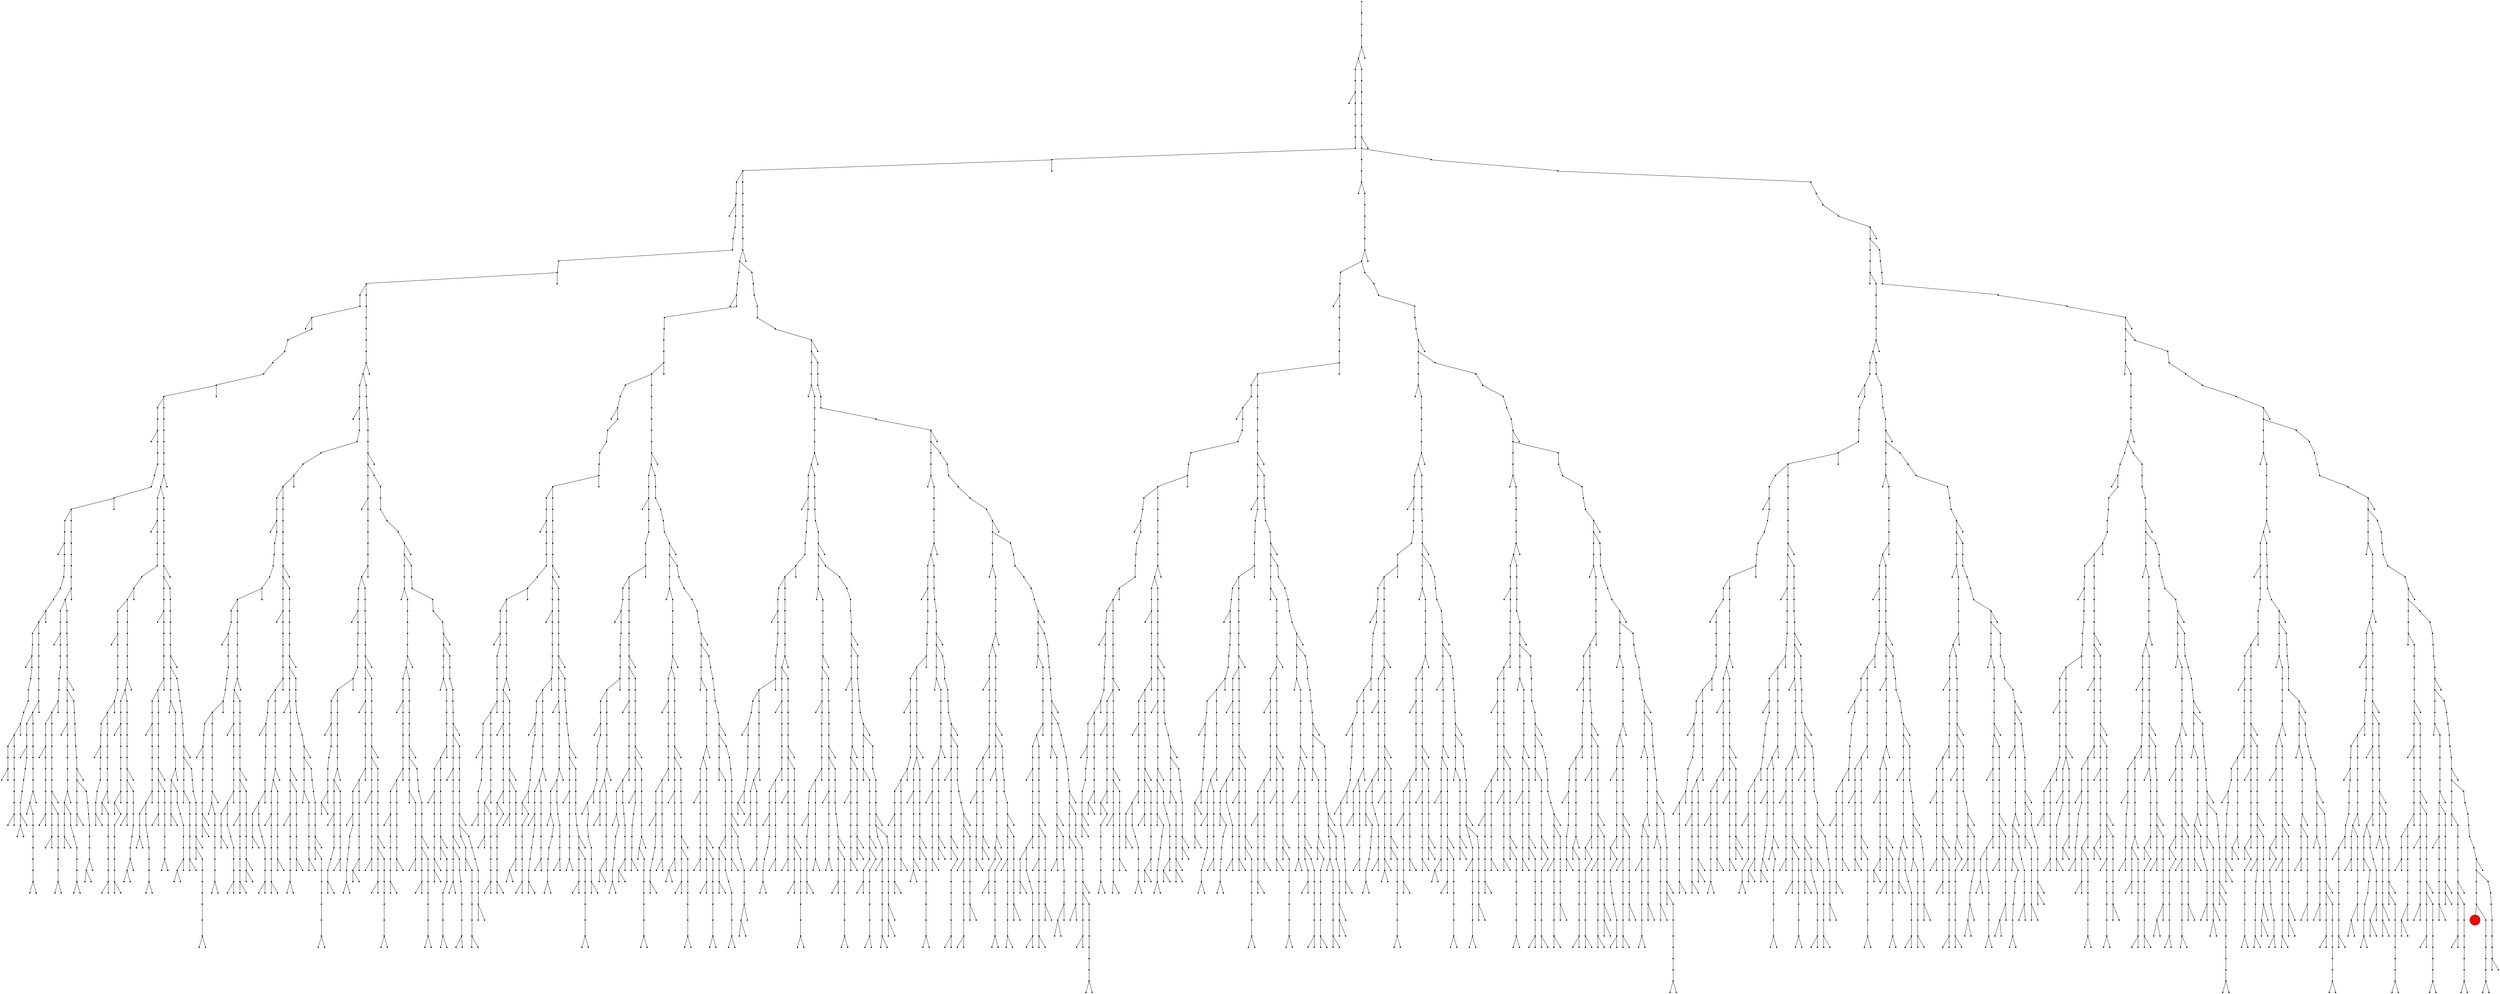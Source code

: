 graph{
node[shape=point]
0 -- 1
1 -- 2
2 -- 3
3 -- 4
4 -- 5
4 -- 6
5 -- 7
5 -- 8
8 -- 9
9 -- 10
10 -- 11
11 -- 12
12 -- 13
13 -- 14
14 -- 15
14 -- 16
7 -- 17
17 -- 18
18 -- 19
18 -- 20
20 -- 21
21 -- 22
22 -- 23
23 -- 24
24 -- 25
25 -- 26
25 -- 27
15 -- 28
15 -- 29
26 -- 30
26 -- 31
29 -- 32
32 -- 33
33 -- 34
34 -- 35
35 -- 36
36 -- 37
37 -- 38
37 -- 39
28 -- 40
40 -- 41
41 -- 42
41 -- 43
38 -- 44
38 -- 45
43 -- 46
46 -- 47
47 -- 48
48 -- 49
49 -- 50
50 -- 51
50 -- 52
31 -- 53
53 -- 54
54 -- 55
55 -- 56
56 -- 57
57 -- 58
58 -- 59
58 -- 60
30 -- 61
61 -- 62
62 -- 63
62 -- 64
59 -- 65
59 -- 66
51 -- 67
51 -- 68
45 -- 69
69 -- 70
70 -- 71
71 -- 72
72 -- 73
73 -- 74
74 -- 75
74 -- 76
64 -- 77
77 -- 78
78 -- 79
79 -- 80
80 -- 81
81 -- 82
81 -- 83
44 -- 84
84 -- 85
85 -- 86
85 -- 87
87 -- 88
88 -- 89
89 -- 90
90 -- 91
91 -- 92
92 -- 93
92 -- 94
67 -- 95
95 -- 96
96 -- 97
96 -- 98
66 -- 99
99 -- 100
100 -- 101
101 -- 102
102 -- 103
103 -- 104
104 -- 105
104 -- 106
82 -- 107
82 -- 108
68 -- 109
109 -- 110
110 -- 111
111 -- 112
112 -- 113
113 -- 114
114 -- 115
114 -- 116
75 -- 117
75 -- 118
65 -- 119
119 -- 120
120 -- 121
120 -- 122
117 -- 123
123 -- 124
124 -- 125
124 -- 126
122 -- 127
127 -- 128
128 -- 129
129 -- 130
130 -- 131
131 -- 132
131 -- 133
93 -- 134
93 -- 135
98 -- 136
136 -- 137
137 -- 138
138 -- 139
139 -- 140
140 -- 141
140 -- 142
105 -- 143
105 -- 144
107 -- 145
145 -- 146
146 -- 147
146 -- 148
118 -- 149
149 -- 150
150 -- 151
151 -- 152
152 -- 153
153 -- 154
154 -- 155
154 -- 156
108 -- 157
157 -- 158
158 -- 159
159 -- 160
160 -- 161
161 -- 162
162 -- 163
162 -- 164
115 -- 165
115 -- 166
165 -- 167
167 -- 168
168 -- 169
168 -- 170
163 -- 171
163 -- 172
132 -- 173
132 -- 174
126 -- 175
175 -- 176
176 -- 177
177 -- 178
178 -- 179
179 -- 180
179 -- 181
155 -- 182
155 -- 183
135 -- 184
184 -- 185
185 -- 186
186 -- 187
187 -- 188
188 -- 189
189 -- 190
189 -- 191
134 -- 192
192 -- 193
193 -- 194
193 -- 195
166 -- 196
196 -- 197
197 -- 198
198 -- 199
199 -- 200
200 -- 201
201 -- 202
201 -- 203
144 -- 204
204 -- 205
205 -- 206
206 -- 207
207 -- 208
208 -- 209
209 -- 210
209 -- 211
148 -- 212
212 -- 213
213 -- 214
214 -- 215
215 -- 216
216 -- 217
216 -- 218
141 -- 219
141 -- 220
143 -- 221
221 -- 222
222 -- 223
222 -- 224
220 -- 225
225 -- 226
226 -- 227
227 -- 228
228 -- 229
229 -- 230
230 -- 231
230 -- 232
224 -- 233
233 -- 234
234 -- 235
235 -- 236
236 -- 237
237 -- 238
237 -- 239
173 -- 240
240 -- 241
241 -- 242
241 -- 243
171 -- 244
244 -- 245
245 -- 246
245 -- 247
170 -- 248
248 -- 249
249 -- 250
250 -- 251
251 -- 252
252 -- 253
252 -- 254
172 -- 255
255 -- 256
256 -- 257
257 -- 258
258 -- 259
259 -- 260
260 -- 261
260 -- 262
174 -- 263
263 -- 264
264 -- 265
265 -- 266
266 -- 267
267 -- 268
268 -- 269
268 -- 270
190 -- 271
190 -- 272
182 -- 273
273 -- 274
274 -- 275
274 -- 276
180 -- 277
180 -- 278
210 -- 279
210 -- 280
183 -- 281
281 -- 282
282 -- 283
283 -- 284
284 -- 285
285 -- 286
286 -- 287
286 -- 288
219 -- 289
289 -- 290
290 -- 291
290 -- 292
217 -- 293
217 -- 294
195 -- 295
295 -- 296
296 -- 297
297 -- 298
298 -- 299
299 -- 300
299 -- 301
202 -- 302
202 -- 303
303 -- 304
304 -- 305
305 -- 306
306 -- 307
307 -- 308
308 -- 309
309 -- 310
309 -- 311
302 -- 312
312 -- 313
313 -- 314
313 -- 315
243 -- 316
316 -- 317
317 -- 318
318 -- 319
319 -- 320
320 -- 321
320 -- 322
279 -- 323
323 -- 324
324 -- 325
324 -- 326
247 -- 327
327 -- 328
328 -- 329
329 -- 330
330 -- 331
331 -- 332
331 -- 333
271 -- 334
334 -- 335
335 -- 336
335 -- 337
280 -- 338
338 -- 339
339 -- 340
340 -- 341
341 -- 342
342 -- 343
343 -- 344
343 -- 345
272 -- 346
346 -- 347
347 -- 348
348 -- 349
349 -- 350
350 -- 351
351 -- 352
351 -- 353
269 -- 354
269 -- 355
277 -- 356
356 -- 357
357 -- 358
357 -- 359
276 -- 360
360 -- 361
361 -- 362
362 -- 363
363 -- 364
364 -- 365
364 -- 366
278 -- 367
367 -- 368
368 -- 369
369 -- 370
370 -- 371
371 -- 372
372 -- 373
372 -- 374
300 -- 375
300 -- 376
294 -- 377
377 -- 378
378 -- 379
379 -- 380
380 -- 381
381 -- 382
382 -- 383
382 -- 384
292 -- 385
385 -- 386
386 -- 387
387 -- 388
388 -- 389
389 -- 390
389 -- 391
231 -- 392
231 -- 393
238 -- 394
238 -- 395
253 -- 396
253 -- 397
293 -- 398
398 -- 399
399 -- 400
399 -- 401
261 -- 402
261 -- 403
287 -- 404
287 -- 405
403 -- 406
406 -- 407
407 -- 408
408 -- 409
409 -- 410
410 -- 411
411 -- 412
411 -- 413
405 -- 414
414 -- 415
415 -- 416
416 -- 417
417 -- 418
418 -- 419
419 -- 420
419 -- 421
359 -- 422
422 -- 423
423 -- 424
424 -- 425
425 -- 426
426 -- 427
426 -- 428
326 -- 429
429 -- 430
430 -- 431
431 -- 432
432 -- 433
433 -- 434
433 -- 435
354 -- 436
436 -- 437
437 -- 438
437 -- 439
315 -- 440
440 -- 441
441 -- 442
442 -- 443
443 -- 444
444 -- 445
444 -- 446
365 -- 447
365 -- 448
373 -- 449
373 -- 450
321 -- 451
321 -- 452
310 -- 453
310 -- 454
375 -- 455
455 -- 456
456 -- 457
456 -- 458
383 -- 459
383 -- 460
390 -- 461
390 -- 462
355 -- 463
463 -- 464
464 -- 465
465 -- 466
466 -- 467
467 -- 468
468 -- 469
468 -- 470
337 -- 471
471 -- 472
472 -- 473
473 -- 474
474 -- 475
475 -- 476
475 -- 477
402 -- 478
478 -- 479
479 -- 480
479 -- 481
404 -- 482
482 -- 483
483 -- 484
483 -- 485
352 -- 486
352 -- 487
401 -- 488
488 -- 489
489 -- 490
490 -- 491
491 -- 492
492 -- 493
492 -- 494
395 -- 495
495 -- 496
496 -- 497
497 -- 498
498 -- 499
499 -- 500
500 -- 501
500 -- 502
376 -- 503
503 -- 504
504 -- 505
505 -- 506
506 -- 507
507 -- 508
508 -- 509
508 -- 510
393 -- 511
511 -- 512
512 -- 513
513 -- 514
514 -- 515
515 -- 516
516 -- 517
516 -- 518
396 -- 519
519 -- 520
520 -- 521
520 -- 522
392 -- 523
523 -- 524
524 -- 525
524 -- 526
394 -- 527
527 -- 528
528 -- 529
528 -- 530
332 -- 531
332 -- 532
397 -- 533
533 -- 534
534 -- 535
535 -- 536
536 -- 537
537 -- 538
538 -- 539
538 -- 540
344 -- 541
344 -- 542
539 -- 543
539 -- 544
542 -- 545
545 -- 546
546 -- 547
547 -- 548
548 -- 549
549 -- 550
550 -- 551
550 -- 552
487 -- 553
553 -- 554
554 -- 555
555 -- 556
556 -- 557
557 -- 558
558 -- 559
558 -- 560
460 -- 561
561 -- 562
562 -- 563
563 -- 564
564 -- 565
565 -- 566
566 -- 567
566 -- 568
439 -- 569
569 -- 570
570 -- 571
571 -- 572
572 -- 573
573 -- 574
573 -- 575
427 -- 576
427 -- 577
434 -- 578
434 -- 579
458 -- 580
580 -- 581
581 -- 582
582 -- 583
583 -- 584
584 -- 585
584 -- 586
448 -- 587
587 -- 588
588 -- 589
589 -- 590
590 -- 591
591 -- 592
592 -- 593
592 -- 594
454 -- 595
595 -- 596
596 -- 597
597 -- 598
598 -- 599
599 -- 600
600 -- 601
600 -- 602
450 -- 603
603 -- 604
604 -- 605
605 -- 606
606 -- 607
607 -- 608
608 -- 609
608 -- 610
452 -- 611
611 -- 612
612 -- 613
613 -- 614
614 -- 615
615 -- 616
616 -- 617
616 -- 618
461 -- 619
619 -- 620
620 -- 621
620 -- 622
459 -- 623
623 -- 624
624 -- 625
624 -- 626
462 -- 627
627 -- 628
628 -- 629
629 -- 630
630 -- 631
631 -- 632
632 -- 633
632 -- 634
412 -- 635
412 -- 636
420 -- 637
420 -- 638
485 -- 639
639 -- 640
640 -- 641
641 -- 642
642 -- 643
643 -- 644
643 -- 645
476 -- 646
476 -- 647
445 -- 648
445 -- 649
447 -- 650
650 -- 651
651 -- 652
651 -- 653
481 -- 654
654 -- 655
655 -- 656
656 -- 657
657 -- 658
658 -- 659
658 -- 660
449 -- 661
661 -- 662
662 -- 663
662 -- 664
451 -- 665
665 -- 666
666 -- 667
666 -- 668
501 -- 669
501 -- 670
486 -- 671
671 -- 672
672 -- 673
672 -- 674
453 -- 675
675 -- 676
676 -- 677
676 -- 678
469 -- 679
469 -- 680
509 -- 681
509 -- 682
531 -- 683
683 -- 684
684 -- 685
684 -- 686
541 -- 687
687 -- 688
688 -- 689
688 -- 690
532 -- 691
691 -- 692
692 -- 693
693 -- 694
694 -- 695
695 -- 696
696 -- 697
696 -- 698
493 -- 699
493 -- 700
517 -- 701
517 -- 702
530 -- 703
703 -- 704
704 -- 705
705 -- 706
706 -- 707
707 -- 708
707 -- 709
522 -- 710
710 -- 711
711 -- 712
712 -- 713
713 -- 714
714 -- 715
714 -- 716
526 -- 717
717 -- 718
718 -- 719
719 -- 720
720 -- 721
721 -- 722
721 -- 723
722 -- 724
722 -- 725
715 -- 726
715 -- 727
585 -- 728
585 -- 729
567 -- 730
567 -- 731
544 -- 732
732 -- 733
733 -- 734
734 -- 735
735 -- 736
736 -- 737
737 -- 738
737 -- 739
644 -- 740
644 -- 741
646 -- 742
742 -- 743
743 -- 744
743 -- 745
648 -- 746
746 -- 747
747 -- 748
747 -- 749
574 -- 750
574 -- 751
697 -- 752
697 -- 753
701 -- 754
754 -- 755
755 -- 756
755 -- 757
708 -- 758
708 -- 759
593 -- 760
593 -- 761
576 -- 762
762 -- 763
763 -- 764
763 -- 765
559 -- 766
559 -- 767
577 -- 768
768 -- 769
769 -- 770
770 -- 771
771 -- 772
772 -- 773
773 -- 774
773 -- 775
579 -- 776
776 -- 777
777 -- 778
778 -- 779
779 -- 780
780 -- 781
781 -- 782
781 -- 783
653 -- 784
784 -- 785
785 -- 786
786 -- 787
787 -- 788
788 -- 789
788 -- 790
626 -- 791
791 -- 792
792 -- 793
793 -- 794
794 -- 795
795 -- 796
795 -- 797
622 -- 798
798 -- 799
799 -- 800
800 -- 801
801 -- 802
802 -- 803
802 -- 804
617 -- 805
617 -- 806
609 -- 807
609 -- 808
649 -- 809
809 -- 810
810 -- 811
811 -- 812
812 -- 813
813 -- 814
814 -- 815
814 -- 816
636 -- 817
817 -- 818
818 -- 819
819 -- 820
820 -- 821
821 -- 822
822 -- 823
822 -- 824
633 -- 825
633 -- 826
647 -- 827
827 -- 828
828 -- 829
829 -- 830
830 -- 831
831 -- 832
832 -- 833
832 -- 834
638 -- 835
835 -- 836
836 -- 837
837 -- 838
838 -- 839
839 -- 840
840 -- 841
840 -- 842
659 -- 843
659 -- 844
678 -- 845
845 -- 846
846 -- 847
847 -- 848
848 -- 849
849 -- 850
849 -- 851
664 -- 852
852 -- 853
853 -- 854
854 -- 855
855 -- 856
856 -- 857
856 -- 858
668 -- 859
859 -- 860
860 -- 861
861 -- 862
862 -- 863
863 -- 864
863 -- 865
674 -- 866
866 -- 867
867 -- 868
868 -- 869
869 -- 870
870 -- 871
870 -- 872
670 -- 873
873 -- 874
874 -- 875
875 -- 876
876 -- 877
877 -- 878
878 -- 879
878 -- 880
669 -- 881
881 -- 882
882 -- 883
882 -- 884
680 -- 885
885 -- 886
886 -- 887
887 -- 888
888 -- 889
889 -- 890
890 -- 891
890 -- 892
681 -- 893
893 -- 894
894 -- 895
894 -- 896
679 -- 897
897 -- 898
898 -- 899
898 -- 900
682 -- 901
901 -- 902
902 -- 903
903 -- 904
904 -- 905
905 -- 906
906 -- 907
906 -- 908
702 -- 909
909 -- 910
910 -- 911
911 -- 912
912 -- 913
913 -- 914
914 -- 915
914 -- 916
690 -- 917
917 -- 918
918 -- 919
919 -- 920
920 -- 921
921 -- 922
921 -- 923
543 -- 924
924 -- 925
925 -- 926
925 -- 927
551 -- 928
551 -- 929
686 -- 930
930 -- 931
931 -- 932
932 -- 933
933 -- 934
934 -- 935
934 -- 936
578 -- 937
937 -- 938
938 -- 939
938 -- 940
601 -- 941
601 -- 942
699 -- 943
943 -- 944
944 -- 945
944 -- 946
700 -- 947
947 -- 948
948 -- 949
949 -- 950
950 -- 951
951 -- 952
952 -- 953
952 -- 954
635 -- 955
955 -- 956
956 -- 957
956 -- 958
637 -- 959
959 -- 960
960 -- 961
960 -- 962
958 -- 963
963 -- 964
964 -- 965
965 -- 966
966 -- 967
967 -- 968
967 -- 969
962 -- 970
970 -- 971
971 -- 972
972 -- 973
973 -- 974
974 -- 975
974 -- 976
740 -- 977
977 -- 978
978 -- 979
978 -- 980
726 -- 981
981 -- 982
982 -- 983
982 -- 984
725 -- 985
985 -- 986
986 -- 987
987 -- 988
988 -- 989
989 -- 990
990 -- 991
990 -- 992
727 -- 993
993 -- 994
994 -- 995
995 -- 996
996 -- 997
997 -- 998
998 -- 999
998 -- 1000
730 -- 1001
1001 -- 1002
1002 -- 1003
1002 -- 1004
729 -- 1005
1005 -- 1006
1006 -- 1007
1007 -- 1008
1008 -- 1009
1009 -- 1010
1010 -- 1011
1010 -- 1012
731 -- 1013
1013 -- 1014
1014 -- 1015
1015 -- 1016
1016 -- 1017
1017 -- 1018
1018 -- 1019
1018 -- 1020
750 -- 1021
1021 -- 1022
1022 -- 1023
1022 -- 1024
741 -- 1025
1025 -- 1026
1026 -- 1027
1027 -- 1028
1028 -- 1029
1029 -- 1030
1030 -- 1031
1030 -- 1032
745 -- 1033
1033 -- 1034
1034 -- 1035
1035 -- 1036
1036 -- 1037
1037 -- 1038
1037 -- 1039
751 -- 1040
1040 -- 1041
1041 -- 1042
1042 -- 1043
1043 -- 1044
1044 -- 1045
1045 -- 1046
1045 -- 1047
749 -- 1048
1048 -- 1049
1049 -- 1050
1050 -- 1051
1051 -- 1052
1052 -- 1053
1052 -- 1054
767 -- 1055
1055 -- 1056
1056 -- 1057
1057 -- 1058
1058 -- 1059
1059 -- 1060
1060 -- 1061
1060 -- 1062
757 -- 1063
1063 -- 1064
1064 -- 1065
1065 -- 1066
1066 -- 1067
1067 -- 1068
1067 -- 1069
753 -- 1070
1070 -- 1071
1071 -- 1072
1072 -- 1073
1073 -- 1074
1074 -- 1075
1075 -- 1076
1075 -- 1077
724 -- 1078
1078 -- 1079
1079 -- 1080
1079 -- 1081
728 -- 1082
1082 -- 1083
1083 -- 1084
1083 -- 1085
752 -- 1086
1086 -- 1087
1087 -- 1088
1087 -- 1089
738 -- 1090
738 -- 1091
765 -- 1092
1092 -- 1093
1093 -- 1094
1094 -- 1095
1095 -- 1096
1096 -- 1097
1096 -- 1098
759 -- 1099
1099 -- 1100
1100 -- 1101
1101 -- 1102
1102 -- 1103
1103 -- 1104
1104 -- 1105
1104 -- 1106
758 -- 1107
1107 -- 1108
1108 -- 1109
1108 -- 1110
760 -- 1111
1111 -- 1112
1112 -- 1113
1112 -- 1114
761 -- 1115
1115 -- 1116
1116 -- 1117
1117 -- 1118
1118 -- 1119
1119 -- 1120
1120 -- 1121
1120 -- 1122
803 -- 1123
803 -- 1124
826 -- 1125
1125 -- 1126
1126 -- 1127
1127 -- 1128
1128 -- 1129
1129 -- 1130
1130 -- 1131
1130 -- 1132
789 -- 1133
789 -- 1134
782 -- 1135
782 -- 1136
774 -- 1137
774 -- 1138
805 -- 1139
1139 -- 1140
1140 -- 1141
1140 -- 1142
807 -- 1143
1143 -- 1144
1144 -- 1145
1144 -- 1146
815 -- 1147
815 -- 1148
825 -- 1149
1149 -- 1150
1150 -- 1151
1150 -- 1152
796 -- 1153
796 -- 1154
843 -- 1155
1155 -- 1156
1156 -- 1157
1156 -- 1158
857 -- 1159
857 -- 1160
864 -- 1161
864 -- 1162
871 -- 1163
871 -- 1164
823 -- 1165
823 -- 1166
806 -- 1167
1167 -- 1168
1168 -- 1169
1169 -- 1170
1170 -- 1171
1171 -- 1172
1172 -- 1173
1172 -- 1174
766 -- 1175
1175 -- 1176
1176 -- 1177
1176 -- 1178
907 -- 1179
907 -- 1180
915 -- 1181
915 -- 1182
808 -- 1183
1183 -- 1184
1184 -- 1185
1185 -- 1186
1186 -- 1187
1187 -- 1188
1188 -- 1189
1188 -- 1190
928 -- 1191
1191 -- 1192
1192 -- 1193
1192 -- 1194
935 -- 1195
935 -- 1196
953 -- 1197
953 -- 1198
879 -- 1199
879 -- 1200
833 -- 1201
833 -- 1202
841 -- 1203
841 -- 1204
850 -- 1205
850 -- 1206
844 -- 1207
1207 -- 1208
1208 -- 1209
1209 -- 1210
1210 -- 1211
1211 -- 1212
1212 -- 1213
1212 -- 1214
891 -- 1215
891 -- 1216
884 -- 1217
1217 -- 1218
1218 -- 1219
1219 -- 1220
1220 -- 1221
1221 -- 1222
1221 -- 1223
927 -- 1224
1224 -- 1225
1225 -- 1226
1226 -- 1227
1227 -- 1228
1228 -- 1229
1228 -- 1230
896 -- 1231
1231 -- 1232
1232 -- 1233
1233 -- 1234
1234 -- 1235
1235 -- 1236
1235 -- 1237
900 -- 1238
1238 -- 1239
1239 -- 1240
1240 -- 1241
1241 -- 1242
1242 -- 1243
1242 -- 1244
922 -- 1245
922 -- 1246
941 -- 1247
1247 -- 1248
1248 -- 1249
1248 -- 1250
940 -- 1251
1251 -- 1252
1252 -- 1253
1253 -- 1254
1254 -- 1255
1255 -- 1256
1255 -- 1257
929 -- 1258
1258 -- 1259
1259 -- 1260
1260 -- 1261
1261 -- 1262
1262 -- 1263
1263 -- 1264
1263 -- 1265
942 -- 1266
1266 -- 1267
1267 -- 1268
1268 -- 1269
1269 -- 1270
1270 -- 1271
1271 -- 1272
1271 -- 1273
946 -- 1274
1274 -- 1275
1275 -- 1276
1276 -- 1277
1277 -- 1278
1278 -- 1279
1278 -- 1280
1279 -- 1281
1279 -- 1282
1272 -- 1283
1272 -- 1284
1114 -- 1285
1285 -- 1286
1286 -- 1287
1287 -- 1288
1288 -- 1289
1289 -- 1290
1289 -- 1291
984 -- 1292
1292 -- 1293
1293 -- 1294
1294 -- 1295
1295 -- 1296
1296 -- 1297
1296 -- 1298
975 -- 1299
975 -- 1300
968 -- 1301
968 -- 1302
980 -- 1303
1303 -- 1304
1304 -- 1305
1305 -- 1306
1306 -- 1307
1307 -- 1308
1307 -- 1309
1004 -- 1310
1310 -- 1311
1311 -- 1312
1312 -- 1313
1313 -- 1314
1314 -- 1315
1314 -- 1316
1024 -- 1317
1317 -- 1318
1318 -- 1319
1319 -- 1320
1320 -- 1321
1321 -- 1322
1321 -- 1323
1110 -- 1324
1324 -- 1325
1325 -- 1326
1326 -- 1327
1327 -- 1328
1328 -- 1329
1328 -- 1330
1236 -- 1331
1236 -- 1332
1147 -- 1333
1333 -- 1334
1334 -- 1335
1334 -- 1336
1053 -- 1337
1053 -- 1338
1137 -- 1339
1339 -- 1340
1340 -- 1341
1340 -- 1342
1089 -- 1343
1343 -- 1344
1344 -- 1345
1345 -- 1346
1346 -- 1347
1347 -- 1348
1347 -- 1349
1081 -- 1350
1350 -- 1351
1351 -- 1352
1352 -- 1353
1353 -- 1354
1354 -- 1355
1354 -- 1356
1085 -- 1357
1357 -- 1358
1358 -- 1359
1359 -- 1360
1360 -- 1361
1361 -- 1362
1361 -- 1363
1091 -- 1364
1364 -- 1365
1365 -- 1366
1366 -- 1367
1367 -- 1368
1368 -- 1369
1369 -- 1370
1369 -- 1371
1090 -- 1372
1372 -- 1373
1373 -- 1374
1373 -- 1375
1194 -- 1376
1376 -- 1377
1377 -- 1378
1378 -- 1379
1379 -- 1380
1380 -- 1381
1380 -- 1382
1158 -- 1383
1383 -- 1384
1384 -- 1385
1385 -- 1386
1386 -- 1387
1387 -- 1388
1387 -- 1389
1138 -- 1390
1390 -- 1391
1391 -- 1392
1392 -- 1393
1393 -- 1394
1394 -- 1395
1395 -- 1396
1395 -- 1397
1124 -- 1398
1398 -- 1399
1399 -- 1400
1400 -- 1401
1401 -- 1402
1402 -- 1403
1403 -- 1404
1403 -- 1405
1121 -- 1406
1121 -- 1407
1136 -- 1408
1408 -- 1409
1409 -- 1410
1410 -- 1411
1411 -- 1412
1412 -- 1413
1413 -- 1414
1413 -- 1415
1134 -- 1416
1416 -- 1417
1417 -- 1418
1418 -- 1419
1419 -- 1420
1420 -- 1421
1421 -- 1422
1421 -- 1423
1153 -- 1424
1424 -- 1425
1425 -- 1426
1425 -- 1427
1142 -- 1428
1428 -- 1429
1429 -- 1430
1430 -- 1431
1431 -- 1432
1432 -- 1433
1432 -- 1434
1146 -- 1435
1435 -- 1436
1436 -- 1437
1437 -- 1438
1438 -- 1439
1439 -- 1440
1439 -- 1441
1154 -- 1442
1442 -- 1443
1443 -- 1444
1444 -- 1445
1445 -- 1446
1446 -- 1447
1447 -- 1448
1447 -- 1449
1148 -- 1450
1450 -- 1451
1451 -- 1452
1452 -- 1453
1453 -- 1454
1454 -- 1455
1455 -- 1456
1455 -- 1457
1152 -- 1458
1458 -- 1459
1459 -- 1460
1460 -- 1461
1461 -- 1462
1462 -- 1463
1462 -- 1464
1189 -- 1465
1189 -- 1466
1178 -- 1467
1467 -- 1468
1468 -- 1469
1469 -- 1470
1470 -- 1471
1471 -- 1472
1471 -- 1473
1162 -- 1474
1474 -- 1475
1475 -- 1476
1476 -- 1477
1477 -- 1478
1478 -- 1479
1479 -- 1480
1479 -- 1481
1160 -- 1482
1482 -- 1483
1483 -- 1484
1484 -- 1485
1485 -- 1486
1486 -- 1487
1487 -- 1488
1487 -- 1489
1159 -- 1490
1490 -- 1491
1491 -- 1492
1491 -- 1493
1164 -- 1494
1494 -- 1495
1495 -- 1496
1496 -- 1497
1497 -- 1498
1498 -- 1499
1499 -- 1500
1499 -- 1501
1166 -- 1502
1502 -- 1503
1503 -- 1504
1504 -- 1505
1505 -- 1506
1506 -- 1507
1507 -- 1508
1507 -- 1509
1165 -- 1510
1510 -- 1511
1511 -- 1512
1511 -- 1513
1173 -- 1514
1173 -- 1515
1181 -- 1516
1516 -- 1517
1517 -- 1518
1517 -- 1519
1180 -- 1520
1520 -- 1521
1521 -- 1522
1522 -- 1523
1523 -- 1524
1524 -- 1525
1525 -- 1526
1525 -- 1527
1182 -- 1528
1528 -- 1529
1529 -- 1530
1530 -- 1531
1531 -- 1532
1532 -- 1533
1533 -- 1534
1533 -- 1535
1256 -- 1536
1256 -- 1537
1203 -- 1538
1538 -- 1539
1539 -- 1540
1539 -- 1541
1179 -- 1542
1542 -- 1543
1543 -- 1544
1543 -- 1545
1199 -- 1546
1546 -- 1547
1547 -- 1548
1547 -- 1549
1197 -- 1550
1550 -- 1551
1551 -- 1552
1551 -- 1553
1196 -- 1554
1554 -- 1555
1555 -- 1556
1556 -- 1557
1557 -- 1558
1558 -- 1559
1559 -- 1560
1559 -- 1561
1198 -- 1562
1562 -- 1563
1563 -- 1564
1564 -- 1565
1565 -- 1566
1566 -- 1567
1567 -- 1568
1567 -- 1569
1200 -- 1570
1570 -- 1571
1571 -- 1572
1572 -- 1573
1573 -- 1574
1574 -- 1575
1575 -- 1576
1575 -- 1577
991 -- 1578
991 -- 1579
1195 -- 1580
1580 -- 1581
1581 -- 1582
1581 -- 1583
1202 -- 1584
1584 -- 1585
1585 -- 1586
1586 -- 1587
1587 -- 1588
1588 -- 1589
1589 -- 1590
1589 -- 1591
999 -- 1592
999 -- 1593
1201 -- 1594
1594 -- 1595
1595 -- 1596
1595 -- 1597
1011 -- 1598
1011 -- 1599
1019 -- 1600
1019 -- 1601
1205 -- 1602
1602 -- 1603
1603 -- 1604
1603 -- 1605
1204 -- 1606
1606 -- 1607
1607 -- 1608
1608 -- 1609
1609 -- 1610
1610 -- 1611
1611 -- 1612
1611 -- 1613
1031 -- 1614
1031 -- 1615
1038 -- 1616
1038 -- 1617
1206 -- 1618
1618 -- 1619
1619 -- 1620
1620 -- 1621
1621 -- 1622
1622 -- 1623
1623 -- 1624
1623 -- 1625
1046 -- 1626
1046 -- 1627
1061 -- 1628
1061 -- 1629
1215 -- 1630
1630 -- 1631
1631 -- 1632
1631 -- 1633
1213 -- 1634
1213 -- 1635
1068 -- 1636
1068 -- 1637
1076 -- 1638
1076 -- 1639
1216 -- 1640
1640 -- 1641
1641 -- 1642
1642 -- 1643
1643 -- 1644
1644 -- 1645
1645 -- 1646
1645 -- 1647
1264 -- 1648
1264 -- 1649
1222 -- 1650
1222 -- 1651
1163 -- 1652
1652 -- 1653
1653 -- 1654
1653 -- 1655
1097 -- 1656
1097 -- 1657
1105 -- 1658
1105 -- 1659
1229 -- 1660
1229 -- 1661
1161 -- 1662
1662 -- 1663
1663 -- 1664
1663 -- 1665
1123 -- 1666
1666 -- 1667
1667 -- 1668
1667 -- 1669
1131 -- 1670
1131 -- 1671
1133 -- 1672
1672 -- 1673
1673 -- 1674
1673 -- 1675
1245 -- 1676
1676 -- 1677
1677 -- 1678
1677 -- 1679
1135 -- 1680
1680 -- 1681
1681 -- 1682
1681 -- 1683
1246 -- 1684
1684 -- 1685
1685 -- 1686
1686 -- 1687
1687 -- 1688
1688 -- 1689
1689 -- 1690
1689 -- 1691
1243 -- 1692
1243 -- 1693
1250 -- 1694
1694 -- 1695
1695 -- 1696
1696 -- 1697
1697 -- 1698
1698 -- 1699
1698 -- 1700
1693 -- 1701
1701 -- 1702
1702 -- 1703
1703 -- 1704
1704 -- 1705
1705 -- 1706
1706 -- 1707
1706 -- 1708
1519 -- 1709
1709 -- 1710
1710 -- 1711
1711 -- 1712
1712 -- 1713
1713 -- 1714
1713 -- 1715
1315 -- 1716
1315 -- 1717
1300 -- 1718
1718 -- 1719
1719 -- 1720
1720 -- 1721
1721 -- 1722
1722 -- 1723
1723 -- 1724
1723 -- 1725
1283 -- 1726
1726 -- 1727
1727 -- 1728
1727 -- 1729
1282 -- 1730
1730 -- 1731
1731 -- 1732
1732 -- 1733
1733 -- 1734
1734 -- 1735
1735 -- 1736
1735 -- 1737
1406 -- 1738
1738 -- 1739
1739 -- 1740
1739 -- 1741
1422 -- 1742
1422 -- 1743
1284 -- 1744
1744 -- 1745
1745 -- 1746
1746 -- 1747
1747 -- 1748
1748 -- 1749
1749 -- 1750
1749 -- 1751
1433 -- 1752
1433 -- 1753
1440 -- 1754
1440 -- 1755
1448 -- 1756
1448 -- 1757
1456 -- 1758
1456 -- 1759
1290 -- 1760
1290 -- 1761
1463 -- 1762
1463 -- 1763
1465 -- 1764
1764 -- 1765
1765 -- 1766
1765 -- 1767
1281 -- 1768
1768 -- 1769
1769 -- 1770
1769 -- 1771
1299 -- 1772
1772 -- 1773
1773 -- 1774
1773 -- 1775
1472 -- 1776
1472 -- 1777
1480 -- 1778
1480 -- 1779
1297 -- 1780
1297 -- 1781
1488 -- 1782
1488 -- 1783
1500 -- 1784
1500 -- 1785
1308 -- 1786
1308 -- 1787
1302 -- 1788
1788 -- 1789
1789 -- 1790
1790 -- 1791
1791 -- 1792
1792 -- 1793
1793 -- 1794
1793 -- 1795
1514 -- 1796
1796 -- 1797
1797 -- 1798
1797 -- 1799
1526 -- 1800
1526 -- 1801
1534 -- 1802
1534 -- 1803
1331 -- 1804
1804 -- 1805
1805 -- 1806
1805 -- 1807
1322 -- 1808
1322 -- 1809
1301 -- 1810
1810 -- 1811
1811 -- 1812
1811 -- 1813
1536 -- 1814
1814 -- 1815
1815 -- 1816
1815 -- 1817
1332 -- 1818
1818 -- 1819
1819 -- 1820
1820 -- 1821
1821 -- 1822
1822 -- 1823
1823 -- 1824
1823 -- 1825
1560 -- 1826
1560 -- 1827
1329 -- 1828
1329 -- 1829
1568 -- 1830
1568 -- 1831
1578 -- 1832
1832 -- 1833
1833 -- 1834
1833 -- 1835
1338 -- 1836
1836 -- 1837
1837 -- 1838
1838 -- 1839
1839 -- 1840
1840 -- 1841
1841 -- 1842
1841 -- 1843
1336 -- 1844
1844 -- 1845
1845 -- 1846
1846 -- 1847
1847 -- 1848
1848 -- 1849
1848 -- 1850
1590 -- 1851
1590 -- 1852
1598 -- 1853
1853 -- 1854
1854 -- 1855
1854 -- 1856
1337 -- 1857
1857 -- 1858
1858 -- 1859
1858 -- 1860
1342 -- 1861
1861 -- 1862
1862 -- 1863
1863 -- 1864
1864 -- 1865
1865 -- 1866
1865 -- 1867
1600 -- 1868
1868 -- 1869
1869 -- 1870
1869 -- 1871
1612 -- 1872
1612 -- 1873
1614 -- 1874
1874 -- 1875
1875 -- 1876
1875 -- 1877
1616 -- 1878
1878 -- 1879
1879 -- 1880
1879 -- 1881
1515 -- 1882
1882 -- 1883
1883 -- 1884
1884 -- 1885
1885 -- 1886
1886 -- 1887
1887 -- 1888
1887 -- 1889
1375 -- 1890
1890 -- 1891
1891 -- 1892
1892 -- 1893
1893 -- 1894
1894 -- 1895
1894 -- 1896
1362 -- 1897
1362 -- 1898
1624 -- 1899
1624 -- 1900
1626 -- 1901
1901 -- 1902
1902 -- 1903
1902 -- 1904
1628 -- 1905
1905 -- 1906
1906 -- 1907
1906 -- 1908
1634 -- 1909
1909 -- 1910
1910 -- 1911
1910 -- 1912
1636 -- 1913
1913 -- 1914
1914 -- 1915
1914 -- 1916
1650 -- 1917
1917 -- 1918
1918 -- 1919
1918 -- 1920
1660 -- 1921
1921 -- 1922
1922 -- 1923
1922 -- 1924
1404 -- 1925
1404 -- 1926
1670 -- 1927
1927 -- 1928
1928 -- 1929
1928 -- 1930
1407 -- 1931
1931 -- 1932
1932 -- 1933
1933 -- 1934
1934 -- 1935
1935 -- 1936
1936 -- 1937
1936 -- 1938
1692 -- 1939
1939 -- 1940
1940 -- 1941
1940 -- 1942
1699 -- 1943
1699 -- 1944
1427 -- 1945
1945 -- 1946
1946 -- 1947
1947 -- 1948
1948 -- 1949
1949 -- 1950
1949 -- 1951
1414 -- 1952
1414 -- 1953
1466 -- 1954
1954 -- 1955
1955 -- 1956
1956 -- 1957
1957 -- 1958
1958 -- 1959
1959 -- 1960
1959 -- 1961
1513 -- 1962
1962 -- 1963
1963 -- 1964
1964 -- 1965
1965 -- 1966
1966 -- 1967
1966 -- 1968
1493 -- 1969
1969 -- 1970
1970 -- 1971
1971 -- 1972
1972 -- 1973
1973 -- 1974
1973 -- 1975
1508 -- 1976
1508 -- 1977
1690 -- 1978
1690 -- 1979
1639 -- 1980
1980 -- 1981
1981 -- 1982
1982 -- 1983
1983 -- 1984
1984 -- 1985
1985 -- 1986
1985 -- 1987
1593 -- 1988
1988 -- 1989
1989 -- 1990
1990 -- 1991
1991 -- 1992
1992 -- 1993
1993 -- 1994
1993 -- 1995
1553 -- 1996
1996 -- 1997
1997 -- 1998
1998 -- 1999
1999 -- 2000
2000 -- 2001
2000 -- 2002
1537 -- 2003
2003 -- 2004
2004 -- 2005
2005 -- 2006
2006 -- 2007
2007 -- 2008
2008 -- 2009
2008 -- 2010
1549 -- 2011
2011 -- 2012
2012 -- 2013
2013 -- 2014
2014 -- 2015
2015 -- 2016
2015 -- 2017
1541 -- 2018
2018 -- 2019
2019 -- 2020
2020 -- 2021
2021 -- 2022
2022 -- 2023
2022 -- 2024
1545 -- 2025
2025 -- 2026
2026 -- 2027
2027 -- 2028
2028 -- 2029
2029 -- 2030
2029 -- 2031
1583 -- 2032
2032 -- 2033
2033 -- 2034
2034 -- 2035
2035 -- 2036
2036 -- 2037
2036 -- 2038
1576 -- 2039
1576 -- 2040
1579 -- 2041
2041 -- 2042
2042 -- 2043
2043 -- 2044
2044 -- 2045
2045 -- 2046
2046 -- 2047
2046 -- 2048
1637 -- 2049
2049 -- 2050
2050 -- 2051
2051 -- 2052
2052 -- 2053
2053 -- 2054
2054 -- 2055
2054 -- 2056
1599 -- 2057
2057 -- 2058
2058 -- 2059
2059 -- 2060
2060 -- 2061
2061 -- 2062
2062 -- 2063
2062 -- 2064
1592 -- 2065
2065 -- 2066
2066 -- 2067
2066 -- 2068
1597 -- 2069
2069 -- 2070
2070 -- 2071
2071 -- 2072
2072 -- 2073
2073 -- 2074
2073 -- 2075
1601 -- 2076
2076 -- 2077
2077 -- 2078
2078 -- 2079
2079 -- 2080
2080 -- 2081
2081 -- 2082
2081 -- 2083
1605 -- 2084
2084 -- 2085
2085 -- 2086
2086 -- 2087
2087 -- 2088
2088 -- 2089
2088 -- 2090
1635 -- 2091
2091 -- 2092
2092 -- 2093
2093 -- 2094
2094 -- 2095
2095 -- 2096
2096 -- 2097
2096 -- 2098
1615 -- 2099
2099 -- 2100
2100 -- 2101
2101 -- 2102
2102 -- 2103
2103 -- 2104
2104 -- 2105
2104 -- 2106
1617 -- 2107
2107 -- 2108
2108 -- 2109
2109 -- 2110
2110 -- 2111
2111 -- 2112
2112 -- 2113
2112 -- 2114
1633 -- 2115
2115 -- 2116
2116 -- 2117
2117 -- 2118
2118 -- 2119
2119 -- 2120
2119 -- 2121
1627 -- 2122
2122 -- 2123
2123 -- 2124
2124 -- 2125
2125 -- 2126
2126 -- 2127
2127 -- 2128
2127 -- 2129
1629 -- 2130
2130 -- 2131
2131 -- 2132
2132 -- 2133
2133 -- 2134
2134 -- 2135
2135 -- 2136
2135 -- 2137
1655 -- 2138
2138 -- 2139
2139 -- 2140
2140 -- 2141
2141 -- 2142
2142 -- 2143
2142 -- 2144
1638 -- 2145
2145 -- 2146
2146 -- 2147
2146 -- 2148
1646 -- 2149
1646 -- 2150
1651 -- 2151
2151 -- 2152
2152 -- 2153
2153 -- 2154
2154 -- 2155
2155 -- 2156
2156 -- 2157
2156 -- 2158
1649 -- 2159
2159 -- 2160
2160 -- 2161
2161 -- 2162
2162 -- 2163
2163 -- 2164
2164 -- 2165
2164 -- 2166
1648 -- 2167
2167 -- 2168
2168 -- 2169
2168 -- 2170
1665 -- 2171
2171 -- 2172
2172 -- 2173
2173 -- 2174
2174 -- 2175
2175 -- 2176
2175 -- 2177
1656 -- 2178
2178 -- 2179
2179 -- 2180
2179 -- 2181
1657 -- 2182
2182 -- 2183
2183 -- 2184
2184 -- 2185
2185 -- 2186
2186 -- 2187
2187 -- 2188
2187 -- 2189
1661 -- 2190
2190 -- 2191
2191 -- 2192
2192 -- 2193
2193 -- 2194
2194 -- 2195
2195 -- 2196
2195 -- 2197
1659 -- 2198
2198 -- 2199
2199 -- 2200
2200 -- 2201
2201 -- 2202
2202 -- 2203
2203 -- 2204
2203 -- 2205
1658 -- 2206
2206 -- 2207
2207 -- 2208
2207 -- 2209
1683 -- 2210
2210 -- 2211
2211 -- 2212
2212 -- 2213
2213 -- 2214
2214 -- 2215
2214 -- 2216
1675 -- 2217
2217 -- 2218
2218 -- 2219
2219 -- 2220
2220 -- 2221
2221 -- 2222
2221 -- 2223
1669 -- 2224
2224 -- 2225
2225 -- 2226
2226 -- 2227
2227 -- 2228
2228 -- 2229
2228 -- 2230
1348 -- 2231
1348 -- 2232
1671 -- 2233
2233 -- 2234
2234 -- 2235
2235 -- 2236
2236 -- 2237
2237 -- 2238
2238 -- 2239
2238 -- 2240
1355 -- 2241
1355 -- 2242
1370 -- 2243
1370 -- 2244
1381 -- 2245
1381 -- 2246
1679 -- 2247
2247 -- 2248
2248 -- 2249
2249 -- 2250
2250 -- 2251
2251 -- 2252
2251 -- 2253
1388 -- 2254
1388 -- 2255
1396 -- 2256
1396 -- 2257
2255 -- 2258
2258 -- 2259
2259 -- 2260
2260 -- 2261
2261 -- 2262
2262 -- 2263
2263 -- 2264
2263 -- 2265
2257 -- 2266
2266 -- 2267
2267 -- 2268
2268 -- 2269
2269 -- 2270
2270 -- 2271
2271 -- 2272
2271 -- 2273
1977 -- 2274
2274 -- 2275
2275 -- 2276
2276 -- 2277
2277 -- 2278
2278 -- 2279
2279 -- 2280
2279 -- 2281
1873 -- 2282
2282 -- 2283
2283 -- 2284
2284 -- 2285
2285 -- 2286
2286 -- 2287
2287 -- 2288
2287 -- 2289
1799 -- 2290
2290 -- 2291
2291 -- 2292
2292 -- 2293
2293 -- 2294
2294 -- 2295
2294 -- 2296
1752 -- 2297
2297 -- 2298
2298 -- 2299
2298 -- 2300
1729 -- 2301
2301 -- 2302
2302 -- 2303
2303 -- 2304
2304 -- 2305
2305 -- 2306
2305 -- 2307
1707 -- 2308
1707 -- 2309
1714 -- 2310
1714 -- 2311
1717 -- 2312
2312 -- 2313
2313 -- 2314
2314 -- 2315
2315 -- 2316
2316 -- 2317
2317 -- 2318
2317 -- 2319
1754 -- 2320
2320 -- 2321
2321 -- 2322
2321 -- 2323
1743 -- 2324
2324 -- 2325
2325 -- 2326
2326 -- 2327
2327 -- 2328
2328 -- 2329
2329 -- 2330
2329 -- 2331
1741 -- 2332
2332 -- 2333
2333 -- 2334
2334 -- 2335
2335 -- 2336
2336 -- 2337
2336 -- 2338
1755 -- 2339
2339 -- 2340
2340 -- 2341
2341 -- 2342
2342 -- 2343
2343 -- 2344
2344 -- 2345
2344 -- 2346
1753 -- 2347
2347 -- 2348
2348 -- 2349
2349 -- 2350
2350 -- 2351
2351 -- 2352
2352 -- 2353
2352 -- 2354
1771 -- 2355
2355 -- 2356
2356 -- 2357
2357 -- 2358
2358 -- 2359
2359 -- 2360
2359 -- 2361
1761 -- 2362
2362 -- 2363
2363 -- 2364
2364 -- 2365
2365 -- 2366
2366 -- 2367
2367 -- 2368
2367 -- 2369
1757 -- 2370
2370 -- 2371
2371 -- 2372
2372 -- 2373
2373 -- 2374
2374 -- 2375
2375 -- 2376
2375 -- 2377
1759 -- 2378
2378 -- 2379
2379 -- 2380
2380 -- 2381
2381 -- 2382
2382 -- 2383
2383 -- 2384
2383 -- 2385
1763 -- 2386
2386 -- 2387
2387 -- 2388
2388 -- 2389
2389 -- 2390
2390 -- 2391
2391 -- 2392
2391 -- 2393
1767 -- 2394
2394 -- 2395
2395 -- 2396
2396 -- 2397
2397 -- 2398
2398 -- 2399
2398 -- 2400
1787 -- 2401
2401 -- 2402
2402 -- 2403
2403 -- 2404
2404 -- 2405
2405 -- 2406
2406 -- 2407
2406 -- 2408
1779 -- 2409
2409 -- 2410
2410 -- 2411
2411 -- 2412
2412 -- 2413
2413 -- 2414
2414 -- 2415
2414 -- 2416
1775 -- 2417
2417 -- 2418
2418 -- 2419
2419 -- 2420
2420 -- 2421
2421 -- 2422
2421 -- 2423
1777 -- 2424
2424 -- 2425
2425 -- 2426
2426 -- 2427
2427 -- 2428
2428 -- 2429
2429 -- 2430
2429 -- 2431
1785 -- 2432
2432 -- 2433
2433 -- 2434
2434 -- 2435
2435 -- 2436
2436 -- 2437
2437 -- 2438
2437 -- 2439
1781 -- 2440
2440 -- 2441
2441 -- 2442
2442 -- 2443
2443 -- 2444
2444 -- 2445
2445 -- 2446
2445 -- 2447
1783 -- 2448
2448 -- 2449
2449 -- 2450
2450 -- 2451
2451 -- 2452
2452 -- 2453
2453 -- 2454
2453 -- 2455
1871 -- 2456
2456 -- 2457
2457 -- 2458
2458 -- 2459
2459 -- 2460
2460 -- 2461
2460 -- 2462
1824 -- 2463
1824 -- 2464
1809 -- 2465
2465 -- 2466
2466 -- 2467
2467 -- 2468
2468 -- 2469
2469 -- 2470
2470 -- 2471
2470 -- 2472
1801 -- 2473
2473 -- 2474
2474 -- 2475
2475 -- 2476
2476 -- 2477
2477 -- 2478
2478 -- 2479
2478 -- 2480
1794 -- 2481
1794 -- 2482
1807 -- 2483
2483 -- 2484
2484 -- 2485
2485 -- 2486
2486 -- 2487
2487 -- 2488
2487 -- 2489
1803 -- 2490
2490 -- 2491
2491 -- 2492
2492 -- 2493
2493 -- 2494
2494 -- 2495
2495 -- 2496
2495 -- 2497
1802 -- 2498
2498 -- 2499
2499 -- 2500
2499 -- 2501
1813 -- 2502
2502 -- 2503
2503 -- 2504
2504 -- 2505
2505 -- 2506
2506 -- 2507
2506 -- 2508
1817 -- 2509
2509 -- 2510
2510 -- 2511
2511 -- 2512
2512 -- 2513
2513 -- 2514
2513 -- 2515
1808 -- 2516
2516 -- 2517
2517 -- 2518
2517 -- 2519
1829 -- 2520
2520 -- 2521
2521 -- 2522
2522 -- 2523
2523 -- 2524
2524 -- 2525
2525 -- 2526
2525 -- 2527
1800 -- 2528
2528 -- 2529
2529 -- 2530
2529 -- 2531
1827 -- 2532
2532 -- 2533
2533 -- 2534
2534 -- 2535
2535 -- 2536
2536 -- 2537
2537 -- 2538
2537 -- 2539
1831 -- 2540
2540 -- 2541
2541 -- 2542
2542 -- 2543
2543 -- 2544
2544 -- 2545
2545 -- 2546
2545 -- 2547
1835 -- 2548
2548 -- 2549
2549 -- 2550
2550 -- 2551
2551 -- 2552
2552 -- 2553
2552 -- 2554
1860 -- 2555
2555 -- 2556
2556 -- 2557
2557 -- 2558
2558 -- 2559
2559 -- 2560
2559 -- 2561
1852 -- 2562
2562 -- 2563
2563 -- 2564
2564 -- 2565
2565 -- 2566
2566 -- 2567
2567 -- 2568
2567 -- 2569
1849 -- 2570
1849 -- 2571
1856 -- 2572
2572 -- 2573
2573 -- 2574
2574 -- 2575
2575 -- 2576
2576 -- 2577
2576 -- 2578
1851 -- 2579
2579 -- 2580
2580 -- 2581
2580 -- 2582
1842 -- 2583
1842 -- 2584
1942 -- 2585
2585 -- 2586
2586 -- 2587
2587 -- 2588
2588 -- 2589
2589 -- 2590
2589 -- 2591
1897 -- 2592
2592 -- 2593
2593 -- 2594
2593 -- 2595
1881 -- 2596
2596 -- 2597
2597 -- 2598
2598 -- 2599
2599 -- 2600
2600 -- 2601
2600 -- 2602
1872 -- 2603
2603 -- 2604
2604 -- 2605
2604 -- 2606
1877 -- 2607
2607 -- 2608
2608 -- 2609
2609 -- 2610
2610 -- 2611
2611 -- 2612
2611 -- 2613
1888 -- 2614
1888 -- 2615
1899 -- 2616
2616 -- 2617
2617 -- 2618
2617 -- 2619
1904 -- 2620
2620 -- 2621
2621 -- 2622
2622 -- 2623
2623 -- 2624
2624 -- 2625
2624 -- 2626
1898 -- 2627
2627 -- 2628
2628 -- 2629
2629 -- 2630
2630 -- 2631
2631 -- 2632
2632 -- 2633
2632 -- 2634
1900 -- 2635
2635 -- 2636
2636 -- 2637
2637 -- 2638
2638 -- 2639
2639 -- 2640
2640 -- 2641
2640 -- 2642
1908 -- 2643
2643 -- 2644
2644 -- 2645
2645 -- 2646
2646 -- 2647
2647 -- 2648
2647 -- 2649
1912 -- 2650
2650 -- 2651
2651 -- 2652
2652 -- 2653
2653 -- 2654
2654 -- 2655
2654 -- 2656
1916 -- 2657
2657 -- 2658
2658 -- 2659
2659 -- 2660
2660 -- 2661
2661 -- 2662
2661 -- 2663
1920 -- 2664
2664 -- 2665
2665 -- 2666
2666 -- 2667
2667 -- 2668
2668 -- 2669
2668 -- 2670
1924 -- 2671
2671 -- 2672
2672 -- 2673
2673 -- 2674
2674 -- 2675
2675 -- 2676
2675 -- 2677
1926 -- 2678
2678 -- 2679
2679 -- 2680
2680 -- 2681
2681 -- 2682
2682 -- 2683
2683 -- 2684
2683 -- 2685
1716 -- 2686
2686 -- 2687
2687 -- 2688
2687 -- 2689
1724 -- 2690
1724 -- 2691
1930 -- 2692
2692 -- 2693
2693 -- 2694
2694 -- 2695
2695 -- 2696
2696 -- 2697
2696 -- 2698
1736 -- 2699
1736 -- 2700
1960 -- 2701
1960 -- 2702
1953 -- 2703
2703 -- 2704
2704 -- 2705
2705 -- 2706
2706 -- 2707
2707 -- 2708
2708 -- 2709
2708 -- 2710
1944 -- 2711
2711 -- 2712
2712 -- 2713
2713 -- 2714
2714 -- 2715
2715 -- 2716
2716 -- 2717
2716 -- 2718
1742 -- 2719
2719 -- 2720
2720 -- 2721
2720 -- 2722
1750 -- 2723
1750 -- 2724
1756 -- 2725
2725 -- 2726
2726 -- 2727
2726 -- 2728
1943 -- 2729
2729 -- 2730
2730 -- 2731
2730 -- 2732
1952 -- 2733
2733 -- 2734
2734 -- 2735
2734 -- 2736
1758 -- 2737
2737 -- 2738
2738 -- 2739
2738 -- 2740
1760 -- 2741
2741 -- 2742
2742 -- 2743
2742 -- 2744
1950 -- 2745
1950 -- 2746
1762 -- 2747
2747 -- 2748
2748 -- 2749
2748 -- 2750
1967 -- 2751
1967 -- 2752
1937 -- 2753
1937 -- 2754
1776 -- 2755
2755 -- 2756
2756 -- 2757
2756 -- 2758
1925 -- 2759
2759 -- 2760
2760 -- 2761
2760 -- 2762
1778 -- 2763
2763 -- 2764
2764 -- 2765
2764 -- 2766
1780 -- 2767
2767 -- 2768
2768 -- 2769
2768 -- 2770
1895 -- 2771
1895 -- 2772
1782 -- 2773
2773 -- 2774
2774 -- 2775
2774 -- 2776
1784 -- 2777
2777 -- 2778
2778 -- 2779
2778 -- 2780
1786 -- 2781
2781 -- 2782
2782 -- 2783
2782 -- 2784
1826 -- 2785
2785 -- 2786
2786 -- 2787
2786 -- 2788
2016 -- 2789
2016 -- 2790
1979 -- 2791
2791 -- 2792
2792 -- 2793
2793 -- 2794
2794 -- 2795
2795 -- 2796
2796 -- 2797
2796 -- 2798
1976 -- 2799
2799 -- 2800
2800 -- 2801
2800 -- 2802
1828 -- 2803
2803 -- 2804
2804 -- 2805
2804 -- 2806
1830 -- 2807
2807 -- 2808
2808 -- 2809
2808 -- 2810
1974 -- 2811
1974 -- 2812
1866 -- 2813
1866 -- 2814
1978 -- 2815
2815 -- 2816
2816 -- 2817
2816 -- 2818
2023 -- 2819
2023 -- 2820
2009 -- 2821
2009 -- 2822
1986 -- 2823
1986 -- 2824
2037 -- 2825
2037 -- 2826
2001 -- 2827
2001 -- 2828
2039 -- 2829
2829 -- 2830
2830 -- 2831
2830 -- 2832
2047 -- 2833
2047 -- 2834
2030 -- 2835
2030 -- 2836
2063 -- 2837
2063 -- 2838
2082 -- 2839
2082 -- 2840
2089 -- 2841
2089 -- 2842
2040 -- 2843
2843 -- 2844
2844 -- 2845
2845 -- 2846
2846 -- 2847
2847 -- 2848
2848 -- 2849
2848 -- 2850
1994 -- 2851
1994 -- 2852
2105 -- 2853
2105 -- 2854
2113 -- 2855
2113 -- 2856
2120 -- 2857
2120 -- 2858
2143 -- 2859
2143 -- 2860
2055 -- 2861
2055 -- 2862
2149 -- 2863
2863 -- 2864
2864 -- 2865
2864 -- 2866
2157 -- 2867
2157 -- 2868
2165 -- 2869
2165 -- 2870
2097 -- 2871
2097 -- 2872
2074 -- 2873
2074 -- 2874
2068 -- 2875
2875 -- 2876
2876 -- 2877
2877 -- 2878
2878 -- 2879
2879 -- 2880
2879 -- 2881
2176 -- 2882
2176 -- 2883
2188 -- 2884
2188 -- 2885
2196 -- 2886
2196 -- 2887
2204 -- 2888
2204 -- 2889
2215 -- 2890
2215 -- 2891
2229 -- 2892
2229 -- 2893
2231 -- 2894
2894 -- 2895
2895 -- 2896
2895 -- 2897
2246 -- 2898
2898 -- 2899
2899 -- 2900
2900 -- 2901
2901 -- 2902
2902 -- 2903
2903 -- 2904
2903 -- 2905
2148 -- 2906
2906 -- 2907
2907 -- 2908
2908 -- 2909
2909 -- 2910
2910 -- 2911
2910 -- 2912
2245 -- 2913
2913 -- 2914
2914 -- 2915
2914 -- 2916
2252 -- 2917
2252 -- 2918
2254 -- 2919
2919 -- 2920
2920 -- 2921
2920 -- 2922
2256 -- 2923
2923 -- 2924
2924 -- 2925
2924 -- 2926
2136 -- 2927
2136 -- 2928
2128 -- 2929
2128 -- 2930
2181 -- 2931
2931 -- 2932
2932 -- 2933
2933 -- 2934
2934 -- 2935
2935 -- 2936
2935 -- 2937
2150 -- 2938
2938 -- 2939
2939 -- 2940
2940 -- 2941
2941 -- 2942
2942 -- 2943
2943 -- 2944
2943 -- 2945
2170 -- 2946
2946 -- 2947
2947 -- 2948
2948 -- 2949
2949 -- 2950
2950 -- 2951
2950 -- 2952
2239 -- 2953
2239 -- 2954
2222 -- 2955
2222 -- 2956
2209 -- 2957
2957 -- 2958
2958 -- 2959
2959 -- 2960
2960 -- 2961
2961 -- 2962
2961 -- 2963
2241 -- 2964
2964 -- 2965
2965 -- 2966
2965 -- 2967
2232 -- 2968
2968 -- 2969
2969 -- 2970
2970 -- 2971
2971 -- 2972
2972 -- 2973
2973 -- 2974
2973 -- 2975
2243 -- 2976
2976 -- 2977
2977 -- 2978
2977 -- 2979
2242 -- 2980
2980 -- 2981
2981 -- 2982
2982 -- 2983
2983 -- 2984
2984 -- 2985
2985 -- 2986
2985 -- 2987
2244 -- 2988
2988 -- 2989
2989 -- 2990
2990 -- 2991
2991 -- 2992
2992 -- 2993
2993 -- 2994
2993 -- 2995
2994 -- 2996
2994 -- 2997
2986 -- 2998
2986 -- 2999
2571 -- 3000
3000 -- 3001
3001 -- 3002
3002 -- 3003
3003 -- 3004
3004 -- 3005
3005 -- 3006
3005 -- 3007
2974 -- 3008
2974 -- 3009
2892 -- 3010
3010 -- 3011
3011 -- 3012
3011 -- 3013
2553 -- 3014
2553 -- 3015
2560 -- 3016
2560 -- 3017
2570 -- 3018
3018 -- 3019
3019 -- 3020
3019 -- 3021
2577 -- 3022
2577 -- 3023
2300 -- 3024
3024 -- 3025
3025 -- 3026
3026 -- 3027
3027 -- 3028
3028 -- 3029
3028 -- 3030
2590 -- 3031
2590 -- 3032
2601 -- 3033
2601 -- 3034
2614 -- 3035
3035 -- 3036
3036 -- 3037
3036 -- 3038
2323 -- 3039
3039 -- 3040
3040 -- 3041
3041 -- 3042
3042 -- 3043
3043 -- 3044
3043 -- 3045
2309 -- 3046
3046 -- 3047
3047 -- 3048
3048 -- 3049
3049 -- 3050
3050 -- 3051
3051 -- 3052
3051 -- 3053
2306 -- 3054
2306 -- 3055
2655 -- 3056
2655 -- 3057
2669 -- 3058
2669 -- 3059
2684 -- 3060
2684 -- 3061
2308 -- 3062
3062 -- 3063
3063 -- 3064
3063 -- 3065
2690 -- 3066
3066 -- 3067
3067 -- 3068
3067 -- 3069
2699 -- 3070
3070 -- 3071
3071 -- 3072
3071 -- 3073
2311 -- 3074
3074 -- 3075
3075 -- 3076
3076 -- 3077
3077 -- 3078
3078 -- 3079
3079 -- 3080
3079 -- 3081
2709 -- 3082
2709 -- 3083
2723 -- 3084
3084 -- 3085
3085 -- 3086
3085 -- 3087
2330 -- 3088
2330 -- 3089
2353 -- 3090
2353 -- 3091
2345 -- 3092
2345 -- 3093
2745 -- 3094
3094 -- 3095
3095 -- 3096
3095 -- 3097
2771 -- 3098
3098 -- 3099
3099 -- 3100
3099 -- 3101
2821 -- 3102
3102 -- 3103
3103 -- 3104
3103 -- 3105
2384 -- 3106
2384 -- 3107
2823 -- 3108
3108 -- 3109
3109 -- 3110
3109 -- 3111
2825 -- 3112
3112 -- 3113
3113 -- 3114
3113 -- 3115
2827 -- 3116
3116 -- 3117
3117 -- 3118
3117 -- 3119
2568 -- 3120
2568 -- 3121
2496 -- 3122
2496 -- 3123
2849 -- 3124
2849 -- 3125
2851 -- 3126
3126 -- 3127
3127 -- 3128
3127 -- 3129
2853 -- 3130
3130 -- 3131
3131 -- 3132
3131 -- 3133
2857 -- 3134
3134 -- 3135
3135 -- 3136
3135 -- 3137
2464 -- 3138
3138 -- 3139
3139 -- 3140
3140 -- 3141
3141 -- 3142
3142 -- 3143
3143 -- 3144
3143 -- 3145
2859 -- 3146
3146 -- 3147
3147 -- 3148
3147 -- 3149
2871 -- 3150
3150 -- 3151
3151 -- 3152
3151 -- 3153
2873 -- 3154
3154 -- 3155
3155 -- 3156
3155 -- 3157
2482 -- 3158
3158 -- 3159
3159 -- 3160
3160 -- 3161
3161 -- 3162
3162 -- 3163
3163 -- 3164
3163 -- 3165
2880 -- 3166
2880 -- 3167
2479 -- 3168
2479 -- 3169
2501 -- 3170
3170 -- 3171
3171 -- 3172
3172 -- 3173
3173 -- 3174
3174 -- 3175
3174 -- 3176
2488 -- 3177
2488 -- 3178
2514 -- 3179
2514 -- 3180
2507 -- 3181
2507 -- 3182
2519 -- 3183
3183 -- 3184
3184 -- 3185
3185 -- 3186
3186 -- 3187
3187 -- 3188
3187 -- 3189
2531 -- 3190
3190 -- 3191
3191 -- 3192
3192 -- 3193
3193 -- 3194
3194 -- 3195
3194 -- 3196
2538 -- 3197
2538 -- 3198
2780 -- 3199
3199 -- 3200
3200 -- 3201
3201 -- 3202
3202 -- 3203
3203 -- 3204
3203 -- 3205
2689 -- 3206
3206 -- 3207
3207 -- 3208
3208 -- 3209
3209 -- 3210
3210 -- 3211
3210 -- 3212
2584 -- 3213
3213 -- 3214
3214 -- 3215
3215 -- 3216
3216 -- 3217
3217 -- 3218
3218 -- 3219
3218 -- 3220
2582 -- 3221
3221 -- 3222
3222 -- 3223
3223 -- 3224
3224 -- 3225
3225 -- 3226
3225 -- 3227
2595 -- 3228
3228 -- 3229
3229 -- 3230
3230 -- 3231
3231 -- 3232
3232 -- 3233
3232 -- 3234
2583 -- 3235
3235 -- 3236
3236 -- 3237
3236 -- 3238
2619 -- 3239
3239 -- 3240
3240 -- 3241
3241 -- 3242
3242 -- 3243
3243 -- 3244
3243 -- 3245
2606 -- 3246
3246 -- 3247
3247 -- 3248
3248 -- 3249
3249 -- 3250
3250 -- 3251
3250 -- 3252
2615 -- 3253
3253 -- 3254
3254 -- 3255
3255 -- 3256
3256 -- 3257
3257 -- 3258
3258 -- 3259
3258 -- 3260
2612 -- 3261
2612 -- 3262
2625 -- 3263
2625 -- 3264
2641 -- 3265
2641 -- 3266
2648 -- 3267
2648 -- 3268
2633 -- 3269
2633 -- 3270
2676 -- 3271
2676 -- 3272
2662 -- 3273
2662 -- 3274
2776 -- 3275
3275 -- 3276
3276 -- 3277
3277 -- 3278
3278 -- 3279
3279 -- 3280
3279 -- 3281
2736 -- 3282
3282 -- 3283
3283 -- 3284
3284 -- 3285
3285 -- 3286
3286 -- 3287
3286 -- 3288
2697 -- 3289
2697 -- 3290
2691 -- 3291
3291 -- 3292
3292 -- 3293
3293 -- 3294
3294 -- 3295
3295 -- 3296
3296 -- 3297
3296 -- 3298
2701 -- 3299
3299 -- 3300
3300 -- 3301
3300 -- 3302
2700 -- 3303
3303 -- 3304
3304 -- 3305
3305 -- 3306
3306 -- 3307
3307 -- 3308
3308 -- 3309
3308 -- 3310
2702 -- 3311
3311 -- 3312
3312 -- 3313
3313 -- 3314
3314 -- 3315
3315 -- 3316
3316 -- 3317
3316 -- 3318
2732 -- 3319
3319 -- 3320
3320 -- 3321
3321 -- 3322
3322 -- 3323
3323 -- 3324
3323 -- 3325
2722 -- 3326
3326 -- 3327
3327 -- 3328
3328 -- 3329
3329 -- 3330
3330 -- 3331
3330 -- 3332
2717 -- 3333
2717 -- 3334
2728 -- 3335
3335 -- 3336
3336 -- 3337
3337 -- 3338
3338 -- 3339
3339 -- 3340
3339 -- 3341
2724 -- 3342
3342 -- 3343
3343 -- 3344
3344 -- 3345
3345 -- 3346
3346 -- 3347
3347 -- 3348
3347 -- 3349
2772 -- 3350
3350 -- 3351
3351 -- 3352
3352 -- 3353
3353 -- 3354
3354 -- 3355
3355 -- 3356
3355 -- 3357
2751 -- 3358
3358 -- 3359
3359 -- 3360
3359 -- 3361
2746 -- 3362
3362 -- 3363
3363 -- 3364
3364 -- 3365
3365 -- 3366
3366 -- 3367
3367 -- 3368
3367 -- 3369
2740 -- 3370
3370 -- 3371
3371 -- 3372
3372 -- 3373
3373 -- 3374
3374 -- 3375
3374 -- 3376
2744 -- 3377
3377 -- 3378
3378 -- 3379
3379 -- 3380
3380 -- 3381
3381 -- 3382
3381 -- 3383
2752 -- 3384
3384 -- 3385
3385 -- 3386
3386 -- 3387
3387 -- 3388
3388 -- 3389
3389 -- 3390
3389 -- 3391
2750 -- 3392
3392 -- 3393
3393 -- 3394
3394 -- 3395
3395 -- 3396
3396 -- 3397
3396 -- 3398
2758 -- 3399
3399 -- 3400
3400 -- 3401
3401 -- 3402
3402 -- 3403
3403 -- 3404
3403 -- 3405
2754 -- 3406
3406 -- 3407
3407 -- 3408
3408 -- 3409
3409 -- 3410
3410 -- 3411
3411 -- 3412
3411 -- 3413
2753 -- 3414
3414 -- 3415
3415 -- 3416
3415 -- 3417
2770 -- 3418
3418 -- 3419
3419 -- 3420
3420 -- 3421
3421 -- 3422
3422 -- 3423
3422 -- 3424
2762 -- 3425
3425 -- 3426
3426 -- 3427
3427 -- 3428
3428 -- 3429
3429 -- 3430
3429 -- 3431
2766 -- 3432
3432 -- 3433
3433 -- 3434
3434 -- 3435
3435 -- 3436
3436 -- 3437
3436 -- 3438
2979 -- 3439
3439 -- 3440
3440 -- 3441
3441 -- 3442
3442 -- 3443
3443 -- 3444
3443 -- 3445
2891 -- 3446
3446 -- 3447
3447 -- 3448
3448 -- 3449
3449 -- 3450
3450 -- 3451
3451 -- 3452
3451 -- 3453
2838 -- 3454
3454 -- 3455
3455 -- 3456
3456 -- 3457
3457 -- 3458
3458 -- 3459
3459 -- 3460
3459 -- 3461
2784 -- 3462
3462 -- 3463
3463 -- 3464
3464 -- 3465
3465 -- 3466
3466 -- 3467
3466 -- 3468
2788 -- 3469
3469 -- 3470
3470 -- 3471
3471 -- 3472
3472 -- 3473
3473 -- 3474
3473 -- 3475
2789 -- 3476
3476 -- 3477
3477 -- 3478
3477 -- 3479
2790 -- 3480
3480 -- 3481
3481 -- 3482
3482 -- 3483
3483 -- 3484
3484 -- 3485
3485 -- 3486
3485 -- 3487
2810 -- 3488
3488 -- 3489
3489 -- 3490
3490 -- 3491
3491 -- 3492
3492 -- 3493
3492 -- 3494
2802 -- 3495
3495 -- 3496
3496 -- 3497
3497 -- 3498
3498 -- 3499
3499 -- 3500
3499 -- 3501
2806 -- 3502
3502 -- 3503
3503 -- 3504
3504 -- 3505
3505 -- 3506
3506 -- 3507
3506 -- 3508
2812 -- 3509
3509 -- 3510
3510 -- 3511
3511 -- 3512
3512 -- 3513
3513 -- 3514
3514 -- 3515
3514 -- 3516
2811 -- 3517
3517 -- 3518
3518 -- 3519
3518 -- 3520
2835 -- 3521
3521 -- 3522
3522 -- 3523
3522 -- 3524
2819 -- 3525
3525 -- 3526
3526 -- 3527
3526 -- 3528
2797 -- 3529
2797 -- 3530
2814 -- 3531
3531 -- 3532
3532 -- 3533
3533 -- 3534
3534 -- 3535
3535 -- 3536
3536 -- 3537
3536 -- 3538
2813 -- 3539
3539 -- 3540
3540 -- 3541
3540 -- 3542
2820 -- 3543
3543 -- 3544
3544 -- 3545
3545 -- 3546
3546 -- 3547
3547 -- 3548
3548 -- 3549
3548 -- 3550
2818 -- 3551
3551 -- 3552
3552 -- 3553
3553 -- 3554
3554 -- 3555
3555 -- 3556
3555 -- 3557
2836 -- 3558
3558 -- 3559
3559 -- 3560
3560 -- 3561
3561 -- 3562
3562 -- 3563
3563 -- 3564
3563 -- 3565
2826 -- 3566
3566 -- 3567
3567 -- 3568
3568 -- 3569
3569 -- 3570
3570 -- 3571
3571 -- 3572
3571 -- 3573
2822 -- 3574
3574 -- 3575
3575 -- 3576
3576 -- 3577
3577 -- 3578
3578 -- 3579
3579 -- 3580
3579 -- 3581
2824 -- 3582
3582 -- 3583
3583 -- 3584
3584 -- 3585
3585 -- 3586
3586 -- 3587
3587 -- 3588
3587 -- 3589
2834 -- 3590
3590 -- 3591
3591 -- 3592
3592 -- 3593
3593 -- 3594
3594 -- 3595
3595 -- 3596
3595 -- 3597
2828 -- 3598
3598 -- 3599
3599 -- 3600
3600 -- 3601
3601 -- 3602
3602 -- 3603
3603 -- 3604
3603 -- 3605
2832 -- 3606
3606 -- 3607
3607 -- 3608
3608 -- 3609
3609 -- 3610
3610 -- 3611
3610 -- 3612
2882 -- 3613
3613 -- 3614
3614 -- 3615
3614 -- 3616
2861 -- 3617
3617 -- 3618
3618 -- 3619
3618 -- 3620
2840 -- 3621
3621 -- 3622
3622 -- 3623
3623 -- 3624
3624 -- 3625
3625 -- 3626
3626 -- 3627
3626 -- 3628
2837 -- 3629
3629 -- 3630
3630 -- 3631
3630 -- 3632
2833 -- 3633
3633 -- 3634
3634 -- 3635
3634 -- 3636
2839 -- 3637
3637 -- 3638
3638 -- 3639
3638 -- 3640
2842 -- 3641
3641 -- 3642
3642 -- 3643
3643 -- 3644
3644 -- 3645
3645 -- 3646
3646 -- 3647
3646 -- 3648
2841 -- 3649
3649 -- 3650
3650 -- 3651
3650 -- 3652
2862 -- 3653
3653 -- 3654
3654 -- 3655
3655 -- 3656
3656 -- 3657
3657 -- 3658
3658 -- 3659
3658 -- 3660
2856 -- 3661
3661 -- 3662
3662 -- 3663
3663 -- 3664
3664 -- 3665
3665 -- 3666
3666 -- 3667
3666 -- 3668
2852 -- 3669
3669 -- 3670
3670 -- 3671
3671 -- 3672
3672 -- 3673
3673 -- 3674
3674 -- 3675
3674 -- 3676
2854 -- 3677
3677 -- 3678
3678 -- 3679
3679 -- 3680
3680 -- 3681
3681 -- 3682
3682 -- 3683
3682 -- 3684
2860 -- 3685
3685 -- 3686
3686 -- 3687
3687 -- 3688
3688 -- 3689
3689 -- 3690
3690 -- 3691
3690 -- 3692
2855 -- 3693
3693 -- 3694
3694 -- 3695
3694 -- 3696
2858 -- 3697
3697 -- 3698
3698 -- 3699
3699 -- 3700
3700 -- 3701
3701 -- 3702
3702 -- 3703
3702 -- 3704
2886 -- 3705
3705 -- 3706
3706 -- 3707
3706 -- 3708
2874 -- 3709
3709 -- 3710
3710 -- 3711
3711 -- 3712
3712 -- 3713
3713 -- 3714
3714 -- 3715
3714 -- 3716
2867 -- 3717
3717 -- 3718
3718 -- 3719
3718 -- 3720
2866 -- 3721
3721 -- 3722
3722 -- 3723
3723 -- 3724
3724 -- 3725
3725 -- 3726
3725 -- 3727
2868 -- 3728
3728 -- 3729
3729 -- 3730
3730 -- 3731
3731 -- 3732
3732 -- 3733
3733 -- 3734
3733 -- 3735
2872 -- 3736
3736 -- 3737
3737 -- 3738
3738 -- 3739
3739 -- 3740
3740 -- 3741
3741 -- 3742
3741 -- 3743
2870 -- 3744
3744 -- 3745
3745 -- 3746
3746 -- 3747
3747 -- 3748
3748 -- 3749
3749 -- 3750
3749 -- 3751
2869 -- 3752
3752 -- 3753
3753 -- 3754
3753 -- 3755
2888 -- 3756
3756 -- 3757
3757 -- 3758
3757 -- 3759
2885 -- 3760
3760 -- 3761
3761 -- 3762
3762 -- 3763
3763 -- 3764
3764 -- 3765
3765 -- 3766
3765 -- 3767
2883 -- 3768
3768 -- 3769
3769 -- 3770
3770 -- 3771
3771 -- 3772
3772 -- 3773
3773 -- 3774
3773 -- 3775
2889 -- 3776
3776 -- 3777
3777 -- 3778
3778 -- 3779
3779 -- 3780
3780 -- 3781
3781 -- 3782
3781 -- 3783
2884 -- 3784
3784 -- 3785
3785 -- 3786
3785 -- 3787
2887 -- 3788
3788 -- 3789
3789 -- 3790
3790 -- 3791
3791 -- 3792
3792 -- 3793
3793 -- 3794
3793 -- 3795
2929 -- 3796
3796 -- 3797
3797 -- 3798
3797 -- 3799
2917 -- 3800
3800 -- 3801
3801 -- 3802
3801 -- 3803
2911 -- 3804
2911 -- 3805
2897 -- 3806
3806 -- 3807
3807 -- 3808
3808 -- 3809
3809 -- 3810
3810 -- 3811
3810 -- 3812
2890 -- 3813
3813 -- 3814
3814 -- 3815
3814 -- 3816
2893 -- 3817
3817 -- 3818
3818 -- 3819
3819 -- 3820
3820 -- 3821
3821 -- 3822
3822 -- 3823
3822 -- 3824
2904 -- 3825
2904 -- 3826
2918 -- 3827
3827 -- 3828
3828 -- 3829
3829 -- 3830
3830 -- 3831
3831 -- 3832
3832 -- 3833
3832 -- 3834
2264 -- 3835
2264 -- 3836
2272 -- 3837
2272 -- 3838
2916 -- 3839
3839 -- 3840
3840 -- 3841
3841 -- 3842
3842 -- 3843
3843 -- 3844
3843 -- 3845
2280 -- 3846
2280 -- 3847
2288 -- 3848
2288 -- 3849
2936 -- 3850
2936 -- 3851
2922 -- 3852
3852 -- 3853
3853 -- 3854
3854 -- 3855
3855 -- 3856
3856 -- 3857
3856 -- 3858
2295 -- 3859
2295 -- 3860
2310 -- 3861
3861 -- 3862
3862 -- 3863
3862 -- 3864
2926 -- 3865
3865 -- 3866
3866 -- 3867
3867 -- 3868
3868 -- 3869
3869 -- 3870
3869 -- 3871
2318 -- 3872
2318 -- 3873
2928 -- 3874
3874 -- 3875
3875 -- 3876
3876 -- 3877
3877 -- 3878
3878 -- 3879
3879 -- 3880
3879 -- 3881
2337 -- 3882
2337 -- 3883
2360 -- 3884
2360 -- 3885
2930 -- 3886
3886 -- 3887
3887 -- 3888
3888 -- 3889
3889 -- 3890
3890 -- 3891
3891 -- 3892
3891 -- 3893
2368 -- 3894
2368 -- 3895
2376 -- 3896
2376 -- 3897
2955 -- 3898
3898 -- 3899
3899 -- 3900
3899 -- 3901
2927 -- 3902
3902 -- 3903
3903 -- 3904
3903 -- 3905
2392 -- 3906
2392 -- 3907
2399 -- 3908
2399 -- 3909
2944 -- 3910
2944 -- 3911
2407 -- 3912
2407 -- 3913
2415 -- 3914
2415 -- 3915
2956 -- 3916
3916 -- 3917
3917 -- 3918
3918 -- 3919
3919 -- 3920
3920 -- 3921
3921 -- 3922
3921 -- 3923
2422 -- 3924
2422 -- 3925
2430 -- 3926
2430 -- 3927
2954 -- 3928
3928 -- 3929
3929 -- 3930
3930 -- 3931
3931 -- 3932
3932 -- 3933
3933 -- 3934
3933 -- 3935
2438 -- 3936
2438 -- 3937
2446 -- 3938
2446 -- 3939
2953 -- 3940
3940 -- 3941
3941 -- 3942
3941 -- 3943
2454 -- 3944
2454 -- 3945
2461 -- 3946
2461 -- 3947
2951 -- 3948
2951 -- 3949
2463 -- 3950
3950 -- 3951
3951 -- 3952
3951 -- 3953
2471 -- 3954
2471 -- 3955
2967 -- 3956
3956 -- 3957
3957 -- 3958
3958 -- 3959
3959 -- 3960
3960 -- 3961
3960 -- 3962
2481 -- 3963
3963 -- 3964
3964 -- 3965
3964 -- 3966
2526 -- 3967
2526 -- 3968
2962 -- 3969
2962 -- 3970
2546 -- 3971
2546 -- 3972
3969 -- 3973
3973 -- 3974
3974 -- 3975
3974 -- 3976
3972 -- 3977
3977 -- 3978
3978 -- 3979
3979 -- 3980
3980 -- 3981
3981 -- 3982
3982 -- 3983
3982 -- 3984
3111 -- 3985
3985 -- 3986
3986 -- 3987
3987 -- 3988
3988 -- 3989
3989 -- 3990
3989 -- 3991
3065 -- 3992
3992 -- 3993
3993 -- 3994
3994 -- 3995
3995 -- 3996
3996 -- 3997
3996 -- 3998
3009 -- 3999
3999 -- 4000
4000 -- 4001
4001 -- 4002
4002 -- 4003
4003 -- 4004
4004 -- 4005
4004 -- 4006
2998 -- 4007
4007 -- 4008
4008 -- 4009
4008 -- 4010
2997 -- 4011
4011 -- 4012
4012 -- 4013
4013 -- 4014
4014 -- 4015
4015 -- 4016
4016 -- 4017
4016 -- 4018
2999 -- 4019
4019 -- 4020
4020 -- 4021
4021 -- 4022
4022 -- 4023
4023 -- 4024
4024 -- 4025
4024 -- 4026
2996 -- 4027
4027 -- 4028
4028 -- 4029
4028 -- 4030
3006 -- 4031
3006 -- 4032
3023 -- 4033
4033 -- 4034
4034 -- 4035
4035 -- 4036
4036 -- 4037
4037 -- 4038
4038 -- 4039
4038 -- 4040
3015 -- 4041
4041 -- 4042
4042 -- 4043
4043 -- 4044
4044 -- 4045
4045 -- 4046
4046 -- 4047
4046 -- 4048
3013 -- 4049
4049 -- 4050
4050 -- 4051
4051 -- 4052
4052 -- 4053
4053 -- 4054
4053 -- 4055
3021 -- 4056
4056 -- 4057
4057 -- 4058
4058 -- 4059
4059 -- 4060
4060 -- 4061
4060 -- 4062
3017 -- 4063
4063 -- 4064
4064 -- 4065
4065 -- 4066
4066 -- 4067
4067 -- 4068
4068 -- 4069
4068 -- 4070
3016 -- 4071
4071 -- 4072
4072 -- 4073
4072 -- 4074
3056 -- 4075
4075 -- 4076
4076 -- 4077
4076 -- 4078
3032 -- 4079
4079 -- 4080
4080 -- 4081
4081 -- 4082
4082 -- 4083
4083 -- 4084
4084 -- 4085
4084 -- 4086
3029 -- 4087
3029 -- 4088
3022 -- 4089
4089 -- 4090
4090 -- 4091
4090 -- 4092
3038 -- 4093
4093 -- 4094
4094 -- 4095
4095 -- 4096
4096 -- 4097
4097 -- 4098
4097 -- 4099
3031 -- 4100
4100 -- 4101
4101 -- 4102
4101 -- 4103
3034 -- 4104
4104 -- 4105
4105 -- 4106
4106 -- 4107
4107 -- 4108
4108 -- 4109
4109 -- 4110
4109 -- 4111
3060 -- 4112
4112 -- 4113
4113 -- 4114
4113 -- 4115
3057 -- 4116
4116 -- 4117
4117 -- 4118
4118 -- 4119
4119 -- 4120
4120 -- 4121
4121 -- 4122
4121 -- 4123
3055 -- 4124
4124 -- 4125
4125 -- 4126
4126 -- 4127
4127 -- 4128
4128 -- 4129
4129 -- 4130
4129 -- 4131
3061 -- 4132
4132 -- 4133
4133 -- 4134
4134 -- 4135
4135 -- 4136
4136 -- 4137
4137 -- 4138
4137 -- 4139
3059 -- 4140
4140 -- 4141
4141 -- 4142
4142 -- 4143
4143 -- 4144
4144 -- 4145
4145 -- 4146
4145 -- 4147
3058 -- 4148
4148 -- 4149
4149 -- 4150
4149 -- 4151
3107 -- 4152
4152 -- 4153
4153 -- 4154
4154 -- 4155
4155 -- 4156
4156 -- 4157
4157 -- 4158
4157 -- 4159
3091 -- 4160
4160 -- 4161
4161 -- 4162
4162 -- 4163
4163 -- 4164
4164 -- 4165
4165 -- 4166
4165 -- 4167
3082 -- 4168
4168 -- 4169
4169 -- 4170
4169 -- 4171
3069 -- 4172
4172 -- 4173
4173 -- 4174
4174 -- 4175
4175 -- 4176
4176 -- 4177
4176 -- 4178
3073 -- 4179
4179 -- 4180
4180 -- 4181
4181 -- 4182
4182 -- 4183
4183 -- 4184
4183 -- 4185
3083 -- 4186
4186 -- 4187
4187 -- 4188
4188 -- 4189
4189 -- 4190
4190 -- 4191
4191 -- 4192
4191 -- 4193
3087 -- 4194
4194 -- 4195
4195 -- 4196
4196 -- 4197
4197 -- 4198
4198 -- 4199
4198 -- 4200
3054 -- 4201
4201 -- 4202
4202 -- 4203
4202 -- 4204
3088 -- 4205
4205 -- 4206
4206 -- 4207
4206 -- 4208
3080 -- 4209
3080 -- 4210
3089 -- 4211
4211 -- 4212
4212 -- 4213
4213 -- 4214
4214 -- 4215
4215 -- 4216
4216 -- 4217
4216 -- 4218
3044 -- 4219
3044 -- 4220
3097 -- 4221
4221 -- 4222
4222 -- 4223
4223 -- 4224
4224 -- 4225
4225 -- 4226
4225 -- 4227
3093 -- 4228
4228 -- 4229
4229 -- 4230
4230 -- 4231
4231 -- 4232
4232 -- 4233
4233 -- 4234
4233 -- 4235
3092 -- 4236
4236 -- 4237
4237 -- 4238
4237 -- 4239
3052 -- 4240
3052 -- 4241
3090 -- 4242
4242 -- 4243
4243 -- 4244
4243 -- 4245
3105 -- 4246
4246 -- 4247
4247 -- 4248
4248 -- 4249
4249 -- 4250
4250 -- 4251
4250 -- 4252
3033 -- 4253
4253 -- 4254
4254 -- 4255
4254 -- 4256
3014 -- 4257
4257 -- 4258
4258 -- 4259
4258 -- 4260
3101 -- 4261
4261 -- 4262
4262 -- 4263
4263 -- 4264
4264 -- 4265
4265 -- 4266
4265 -- 4267
3164 -- 4268
3164 -- 4269
3122 -- 4270
4270 -- 4271
4271 -- 4272
4271 -- 4273
3119 -- 4274
4274 -- 4275
4275 -- 4276
4276 -- 4277
4277 -- 4278
4278 -- 4279
4278 -- 4280
3115 -- 4281
4281 -- 4282
4282 -- 4283
4283 -- 4284
4284 -- 4285
4285 -- 4286
4285 -- 4287
3123 -- 4288
4288 -- 4289
4289 -- 4290
4290 -- 4291
4291 -- 4292
4292 -- 4293
4293 -- 4294
4293 -- 4295
3121 -- 4296
4296 -- 4297
4297 -- 4298
4298 -- 4299
4299 -- 4300
4300 -- 4301
4301 -- 4302
4301 -- 4303
3137 -- 4304
4304 -- 4305
4305 -- 4306
4306 -- 4307
4307 -- 4308
4308 -- 4309
4308 -- 4310
3125 -- 4311
4311 -- 4312
4312 -- 4313
4313 -- 4314
4314 -- 4315
4315 -- 4316
4316 -- 4317
4316 -- 4318
3120 -- 4319
4319 -- 4320
4320 -- 4321
4320 -- 4322
3133 -- 4323
4323 -- 4324
4324 -- 4325
4325 -- 4326
4326 -- 4327
4327 -- 4328
4327 -- 4329
3129 -- 4330
4330 -- 4331
4331 -- 4332
4332 -- 4333
4333 -- 4334
4334 -- 4335
4334 -- 4336
3149 -- 4337
4337 -- 4338
4338 -- 4339
4339 -- 4340
4340 -- 4341
4341 -- 4342
4341 -- 4343
3144 -- 4344
3144 -- 4345
3008 -- 4346
4346 -- 4347
4347 -- 4348
4347 -- 4349
3106 -- 4350
4350 -- 4351
4351 -- 4352
4351 -- 4353
3124 -- 4354
4354 -- 4355
4355 -- 4356
4355 -- 4357
3153 -- 4358
4358 -- 4359
4359 -- 4360
4360 -- 4361
4361 -- 4362
4362 -- 4363
4362 -- 4364
3280 -- 4365
3280 -- 4366
3289 -- 4367
4367 -- 4368
4368 -- 4369
4368 -- 4370
3157 -- 4371
4371 -- 4372
4372 -- 4373
4373 -- 4374
4374 -- 4375
4375 -- 4376
4375 -- 4377
3309 -- 4378
3309 -- 4379
3181 -- 4380
4380 -- 4381
4381 -- 4382
4381 -- 4383
3178 -- 4384
4384 -- 4385
4385 -- 4386
4386 -- 4387
4387 -- 4388
4388 -- 4389
4389 -- 4390
4389 -- 4391
3167 -- 4392
4392 -- 4393
4393 -- 4394
4394 -- 4395
4395 -- 4396
4396 -- 4397
4397 -- 4398
4397 -- 4399
3317 -- 4400
3317 -- 4401
3324 -- 4402
3324 -- 4403
3169 -- 4404
4404 -- 4405
4405 -- 4406
4406 -- 4407
4407 -- 4408
4408 -- 4409
4409 -- 4410
4409 -- 4411
3333 -- 4412
4412 -- 4413
4413 -- 4414
4413 -- 4415
3348 -- 4416
3348 -- 4417
3166 -- 4418
4418 -- 4419
4419 -- 4420
4419 -- 4421
3175 -- 4422
3175 -- 4423
3356 -- 4424
3356 -- 4425
3168 -- 4426
4426 -- 4427
4427 -- 4428
4427 -- 4429
3368 -- 4430
3368 -- 4431
3375 -- 4432
3375 -- 4433
3188 -- 4434
3188 -- 4435
3177 -- 4436
4436 -- 4437
4437 -- 4438
4437 -- 4439
3180 -- 4440
4440 -- 4441
4441 -- 4442
4442 -- 4443
4443 -- 4444
4444 -- 4445
4445 -- 4446
4445 -- 4447
3382 -- 4448
3382 -- 4449
3404 -- 4450
3404 -- 4451
3179 -- 4452
4452 -- 4453
4453 -- 4454
4453 -- 4455
3412 -- 4456
3412 -- 4457
3423 -- 4458
3423 -- 4459
3430 -- 4460
3430 -- 4461
3182 -- 4462
4462 -- 4463
4463 -- 4464
4464 -- 4465
4465 -- 4466
4466 -- 4467
4467 -- 4468
4467 -- 4469
3437 -- 4470
3437 -- 4471
3467 -- 4472
3467 -- 4473
3417 -- 4474
4474 -- 4475
4475 -- 4476
4476 -- 4477
4477 -- 4478
4478 -- 4479
4478 -- 4480
3267 -- 4481
4481 -- 4482
4482 -- 4483
4482 -- 4484
3244 -- 4485
3244 -- 4486
3204 -- 4487
3204 -- 4488
3197 -- 4489
4489 -- 4490
4490 -- 4491
4490 -- 4492
3195 -- 4493
3195 -- 4494
3474 -- 4495
3474 -- 4496
3493 -- 4497
3493 -- 4498
3198 -- 4499
4499 -- 4500
4500 -- 4501
4501 -- 4502
4502 -- 4503
4503 -- 4504
4504 -- 4505
4504 -- 4506
3500 -- 4507
3500 -- 4508
3515 -- 4509
3515 -- 4510
3211 -- 4511
3211 -- 4512
3529 -- 4513
4513 -- 4514
4514 -- 4515
4514 -- 4516
3537 -- 4517
3537 -- 4518
3219 -- 4519
3219 -- 4520
3556 -- 4521
3556 -- 4522
3564 -- 4523
3564 -- 4524
3572 -- 4525
3572 -- 4526
3580 -- 4527
3580 -- 4528
3238 -- 4529
4529 -- 4530
4530 -- 4531
4531 -- 4532
4532 -- 4533
4533 -- 4534
4533 -- 4535
3588 -- 4536
3588 -- 4537
3596 -- 4538
3596 -- 4539
3271 -- 4540
4540 -- 4541
4541 -- 4542
4541 -- 4543
3264 -- 4544
4544 -- 4545
4545 -- 4546
4546 -- 4547
4547 -- 4548
4548 -- 4549
4549 -- 4550
4549 -- 4551
3233 -- 4552
3233 -- 4553
3604 -- 4554
3604 -- 4555
3611 -- 4556
3611 -- 4557
3627 -- 4558
3627 -- 4559
3259 -- 4560
3259 -- 4561
3262 -- 4562
4562 -- 4563
4563 -- 4564
4564 -- 4565
4565 -- 4566
4566 -- 4567
4567 -- 4568
4567 -- 4569
3261 -- 4570
4570 -- 4571
4571 -- 4572
4571 -- 4573
3647 -- 4574
3647 -- 4575
3272 -- 4576
4576 -- 4577
4577 -- 4578
4578 -- 4579
4579 -- 4580
4580 -- 4581
4581 -- 4582
4581 -- 4583
3263 -- 4584
4584 -- 4585
4585 -- 4586
4585 -- 4587
3266 -- 4588
4588 -- 4589
4589 -- 4590
4590 -- 4591
4591 -- 4592
4592 -- 4593
4593 -- 4594
4593 -- 4595
3659 -- 4596
3659 -- 4597
3265 -- 4598
4598 -- 4599
4599 -- 4600
4599 -- 4601
3667 -- 4602
3667 -- 4603
3675 -- 4604
3675 -- 4605
3269 -- 4606
4606 -- 4607
4607 -- 4608
4607 -- 4609
3268 -- 4610
4610 -- 4611
4611 -- 4612
4612 -- 4613
4613 -- 4614
4614 -- 4615
4615 -- 4616
4615 -- 4617
3683 -- 4618
3683 -- 4619
3691 -- 4620
3691 -- 4621
3270 -- 4622
4622 -- 4623
4623 -- 4624
4624 -- 4625
4625 -- 4626
4626 -- 4627
4627 -- 4628
4627 -- 4629
3703 -- 4630
3703 -- 4631
3287 -- 4632
3287 -- 4633
3274 -- 4634
4634 -- 4635
4635 -- 4636
4636 -- 4637
4637 -- 4638
4638 -- 4639
4639 -- 4640
4639 -- 4641
3251 -- 4642
3251 -- 4643
3715 -- 4644
3715 -- 4645
3226 -- 4646
3226 -- 4647
3726 -- 4648
3726 -- 4649
3273 -- 4650
4650 -- 4651
4651 -- 4652
4651 -- 4653
3734 -- 4654
3734 -- 4655
3742 -- 4656
3742 -- 4657
3750 -- 4658
3750 -- 4659
3297 -- 4660
3297 -- 4661
3290 -- 4662
4662 -- 4663
4663 -- 4664
4664 -- 4665
4665 -- 4666
4666 -- 4667
4667 -- 4668
4667 -- 4669
3774 -- 4670
3774 -- 4671
3782 -- 4672
3782 -- 4673
3302 -- 4674
4674 -- 4675
4675 -- 4676
4676 -- 4677
4677 -- 4678
4678 -- 4679
4678 -- 4680
3804 -- 4681
4681 -- 4682
4682 -- 4683
4682 -- 4684
3811 -- 4685
3811 -- 4686
3361 -- 4687
4687 -- 4688
4688 -- 4689
4689 -- 4690
4690 -- 4691
4691 -- 4692
4691 -- 4693
3331 -- 4694
3331 -- 4695
3825 -- 4696
4696 -- 4697
4697 -- 4698
4697 -- 4699
3835 -- 4700
4700 -- 4701
4701 -- 4702
4701 -- 4703
3334 -- 4704
4704 -- 4705
4705 -- 4706
4706 -- 4707
4707 -- 4708
4708 -- 4709
4709 -- 4710
4709 -- 4711
3837 -- 4712
4712 -- 4713
4713 -- 4714
4713 -- 4715
3844 -- 4716
3844 -- 4717
3340 -- 4718
3340 -- 4719
3846 -- 4720
4720 -- 4721
4721 -- 4722
4721 -- 4723
3848 -- 4724
4724 -- 4725
4725 -- 4726
4725 -- 4727
3857 -- 4728
3857 -- 4729
3859 -- 4730
4730 -- 4731
4731 -- 4732
4731 -- 4733
3390 -- 4734
3390 -- 4735
3880 -- 4736
3880 -- 4737
3882 -- 4738
4738 -- 4739
4739 -- 4740
4739 -- 4741
3884 -- 4742
4742 -- 4743
4743 -- 4744
4743 -- 4745
3397 -- 4746
3397 -- 4747
3892 -- 4748
3892 -- 4749
3894 -- 4750
4750 -- 4751
4751 -- 4752
4751 -- 4753
3906 -- 4754
4754 -- 4755
4755 -- 4756
4755 -- 4757
3970 -- 4758
4758 -- 4759
4759 -- 4760
4760 -- 4761
4761 -- 4762
4762 -- 4763
4763 -- 4764
4763 -- 4765
3452 -- 4766
3452 -- 4767
3908 -- 4768
4768 -- 4769
4769 -- 4770
4769 -- 4771
3910 -- 4772
4772 -- 4773
4773 -- 4774
4773 -- 4775
3912 -- 4776
4776 -- 4777
4777 -- 4778
4777 -- 4779
3914 -- 4780
4780 -- 4781
4781 -- 4782
4781 -- 4783
3460 -- 4784
3460 -- 4785
3924 -- 4786
4786 -- 4787
4787 -- 4788
4787 -- 4789
3926 -- 4790
4790 -- 4791
4791 -- 4792
4791 -- 4793
3934 -- 4794
3934 -- 4795
3486 -- 4796
3486 -- 4797
3444 -- 4798
3444 -- 4799
3944 -- 4800
4800 -- 4801
4801 -- 4802
4801 -- 4803
3946 -- 4804
4804 -- 4805
4805 -- 4806
4805 -- 4807
3948 -- 4808
4808 -- 4809
4809 -- 4810
4809 -- 4811
3479 -- 4812
4812 -- 4813
4813 -- 4814
4814 -- 4815
4815 -- 4816
4816 -- 4817
4816 -- 4818
3954 -- 4819
4819 -- 4820
4820 -- 4821
4820 -- 4822
3967 -- 4823
4823 -- 4824
4824 -- 4825
4824 -- 4826
3971 -- 4827
4827 -- 4828
4828 -- 4829
4828 -- 4830
3528 -- 4831
4831 -- 4832
4832 -- 4833
4833 -- 4834
4834 -- 4835
4835 -- 4836
4835 -- 4837
3507 -- 4838
3507 -- 4839
3524 -- 4840
4840 -- 4841
4841 -- 4842
4842 -- 4843
4843 -- 4844
4844 -- 4845
4844 -- 4846
3520 -- 4847
4847 -- 4848
4848 -- 4849
4849 -- 4850
4850 -- 4851
4851 -- 4852
4851 -- 4853
3542 -- 4854
4854 -- 4855
4855 -- 4856
4856 -- 4857
4857 -- 4858
4858 -- 4859
4858 -- 4860
3530 -- 4861
4861 -- 4862
4862 -- 4863
4863 -- 4864
4864 -- 4865
4865 -- 4866
4866 -- 4867
4866 -- 4868
3549 -- 4869
3549 -- 4870
3766 -- 4871
3766 -- 4872
3620 -- 4873
4873 -- 4874
4874 -- 4875
4875 -- 4876
4876 -- 4877
4877 -- 4878
4877 -- 4879
3616 -- 4880
4880 -- 4881
4881 -- 4882
4882 -- 4883
4883 -- 4884
4884 -- 4885
4884 -- 4886
3636 -- 4887
4887 -- 4888
4888 -- 4889
4889 -- 4890
4890 -- 4891
4891 -- 4892
4891 -- 4893
3632 -- 4894
4894 -- 4895
4895 -- 4896
4896 -- 4897
4897 -- 4898
4898 -- 4899
4898 -- 4900
3652 -- 4901
4901 -- 4902
4902 -- 4903
4903 -- 4904
4904 -- 4905
4905 -- 4906
4905 -- 4907
3640 -- 4908
4908 -- 4909
4909 -- 4910
4910 -- 4911
4911 -- 4912
4912 -- 4913
4912 -- 4914
3708 -- 4915
4915 -- 4916
4916 -- 4917
4917 -- 4918
4918 -- 4919
4919 -- 4920
4919 -- 4921
3696 -- 4922
4922 -- 4923
4923 -- 4924
4924 -- 4925
4925 -- 4926
4926 -- 4927
4926 -- 4928
3759 -- 4929
4929 -- 4930
4930 -- 4931
4931 -- 4932
4932 -- 4933
4933 -- 4934
4933 -- 4935
3720 -- 4936
4936 -- 4937
4937 -- 4938
4938 -- 4939
4939 -- 4940
4940 -- 4941
4940 -- 4942
3755 -- 4943
4943 -- 4944
4944 -- 4945
4945 -- 4946
4946 -- 4947
4947 -- 4948
4947 -- 4949
3968 -- 4950
4950 -- 4951
4951 -- 4952
4952 -- 4953
4953 -- 4954
4954 -- 4955
4955 -- 4956
4955 -- 4957
3883 -- 4958
4958 -- 4959
4959 -- 4960
4960 -- 4961
4961 -- 4962
4962 -- 4963
4963 -- 4964
4963 -- 4965
3833 -- 4966
3833 -- 4967
3805 -- 4968
4968 -- 4969
4969 -- 4970
4970 -- 4971
4971 -- 4972
4972 -- 4973
4973 -- 4974
4973 -- 4975
3787 -- 4976
4976 -- 4977
4977 -- 4978
4978 -- 4979
4979 -- 4980
4980 -- 4981
4980 -- 4982
3803 -- 4983
4983 -- 4984
4984 -- 4985
4985 -- 4986
4986 -- 4987
4987 -- 4988
4987 -- 4989
3794 -- 4990
3794 -- 4991
3799 -- 4992
4992 -- 4993
4993 -- 4994
4994 -- 4995
4995 -- 4996
4996 -- 4997
4996 -- 4998
3816 -- 4999
4999 -- 5000
5000 -- 5001
5001 -- 5002
5002 -- 5003
5003 -- 5004
5003 -- 5005
3826 -- 5006
5006 -- 5007
5007 -- 5008
5008 -- 5009
5009 -- 5010
5010 -- 5011
5011 -- 5012
5011 -- 5013
3823 -- 5014
3823 -- 5015
3850 -- 5016
5016 -- 5017
5017 -- 5018
5017 -- 5019
3836 -- 5020
5020 -- 5021
5021 -- 5022
5022 -- 5023
5023 -- 5024
5024 -- 5025
5025 -- 5026
5025 -- 5027
3838 -- 5028
5028 -- 5029
5029 -- 5030
5030 -- 5031
5031 -- 5032
5032 -- 5033
5033 -- 5034
5033 -- 5035
3851 -- 5036
5036 -- 5037
5037 -- 5038
5038 -- 5039
5039 -- 5040
5040 -- 5041
5041 -- 5042
5041 -- 5043
3847 -- 5044
5044 -- 5045
5045 -- 5046
5046 -- 5047
5047 -- 5048
5048 -- 5049
5049 -- 5050
5049 -- 5051
3849 -- 5052
5052 -- 5053
5053 -- 5054
5054 -- 5055
5055 -- 5056
5056 -- 5057
5057 -- 5058
5057 -- 5059
3870 -- 5060
3870 -- 5061
3864 -- 5062
5062 -- 5063
5063 -- 5064
5064 -- 5065
5065 -- 5066
5066 -- 5067
5066 -- 5068
3860 -- 5069
5069 -- 5070
5070 -- 5071
5071 -- 5072
5072 -- 5073
5073 -- 5074
5074 -- 5075
5074 -- 5076
3872 -- 5077
5077 -- 5078
5078 -- 5079
5078 -- 5080
3873 -- 5081
5081 -- 5082
5082 -- 5083
5083 -- 5084
5084 -- 5085
5085 -- 5086
5086 -- 5087
5086 -- 5088
3966 -- 5089
5089 -- 5090
5090 -- 5091
5091 -- 5092
5092 -- 5093
5093 -- 5094
5093 -- 5095
3922 -- 5096
3922 -- 5097
3905 -- 5098
5098 -- 5099
5099 -- 5100
5100 -- 5101
5101 -- 5102
5102 -- 5103
5102 -- 5104
3895 -- 5105
5105 -- 5106
5106 -- 5107
5107 -- 5108
5108 -- 5109
5109 -- 5110
5110 -- 5111
5110 -- 5112
3885 -- 5113
5113 -- 5114
5114 -- 5115
5115 -- 5116
5116 -- 5117
5117 -- 5118
5118 -- 5119
5118 -- 5120
3901 -- 5121
5121 -- 5122
5122 -- 5123
5123 -- 5124
5124 -- 5125
5125 -- 5126
5125 -- 5127
3897 -- 5128
5128 -- 5129
5129 -- 5130
5130 -- 5131
5131 -- 5132
5132 -- 5133
5133 -- 5134
5133 -- 5135
3896 -- 5136
5136 -- 5137
5137 -- 5138
5137 -- 5139
3909 -- 5140
5140 -- 5141
5141 -- 5142
5142 -- 5143
5143 -- 5144
5144 -- 5145
5145 -- 5146
5145 -- 5147
3907 -- 5148
5148 -- 5149
5149 -- 5150
5150 -- 5151
5151 -- 5152
5152 -- 5153
5153 -- 5154
5153 -- 5155
3915 -- 5156
5156 -- 5157
5157 -- 5158
5158 -- 5159
5159 -- 5160
5160 -- 5161
5161 -- 5162
5161 -- 5163
3911 -- 5164
5164 -- 5165
5165 -- 5166
5166 -- 5167
5167 -- 5168
5168 -- 5169
5169 -- 5170
5169 -- 5171
3913 -- 5172
5172 -- 5173
5173 -- 5174
5174 -- 5175
5175 -- 5176
5176 -- 5177
5177 -- 5178
5177 -- 5179
3961 -- 5180
3961 -- 5181
3936 -- 5182
5182 -- 5183
5183 -- 5184
5183 -- 5185
3925 -- 5186
5186 -- 5187
5187 -- 5188
5188 -- 5189
5189 -- 5190
5190 -- 5191
5191 -- 5192
5191 -- 5193
3927 -- 5194
5194 -- 5195
5195 -- 5196
5196 -- 5197
5197 -- 5198
5198 -- 5199
5199 -- 5200
5199 -- 5201
3938 -- 5202
5202 -- 5203
5203 -- 5204
5203 -- 5205
3937 -- 5206
5206 -- 5207
5207 -- 5208
5208 -- 5209
5209 -- 5210
5210 -- 5211
5211 -- 5212
5211 -- 5213
3939 -- 5214
5214 -- 5215
5215 -- 5216
5216 -- 5217
5217 -- 5218
5218 -- 5219
5219 -- 5220
5219 -- 5221
3947 -- 5222
5222 -- 5223
5223 -- 5224
5224 -- 5225
5225 -- 5226
5226 -- 5227
5227 -- 5228
5227 -- 5229
3943 -- 5230
5230 -- 5231
5231 -- 5232
5232 -- 5233
5233 -- 5234
5234 -- 5235
5234 -- 5236
3945 -- 5237
5237 -- 5238
5238 -- 5239
5239 -- 5240
5240 -- 5241
5241 -- 5242
5242 -- 5243
5242 -- 5244
3955 -- 5245
5245 -- 5246
5246 -- 5247
5247 -- 5248
5248 -- 5249
5249 -- 5250
5250 -- 5251
5250 -- 5252
3949 -- 5253
5253 -- 5254
5254 -- 5255
5255 -- 5256
5256 -- 5257
5257 -- 5258
5258 -- 5259
5258 -- 5260
3953 -- 5261
5261 -- 5262
5262 -- 5263
5263 -- 5264
5264 -- 5265
5265 -- 5266
5265 -- 5267
5266 -- 5268
5266 -- 5269
5259 -- 5270
5259 -- 5271
4461 -- 5272
5272 -- 5273
5273 -- 5274
5274 -- 5275
5275 -- 5276
5276 -- 5277
5277 -- 5278
5277 -- 5279
3997 -- 5280
3997 -- 5281
5251 -- 5282
5251 -- 5283
3983 -- 5284
3983 -- 5285
3976 -- 5286
5286 -- 5287
5287 -- 5288
5288 -- 5289
5289 -- 5290
5290 -- 5291
5290 -- 5292
5111 -- 5293
5111 -- 5294
5126 -- 5295
5126 -- 5296
5134 -- 5297
5134 -- 5298
5154 -- 5299
5154 -- 5300
5162 -- 5301
5162 -- 5302
5170 -- 5303
5170 -- 5304
5178 -- 5305
5178 -- 5306
5180 -- 5307
5307 -- 5308
5308 -- 5309
5308 -- 5310
4032 -- 5311
5311 -- 5312
5312 -- 5313
5313 -- 5314
5314 -- 5315
5315 -- 5316
5316 -- 5317
5316 -- 5318
5192 -- 5319
5192 -- 5320
5200 -- 5321
5200 -- 5322
4010 -- 5323
5323 -- 5324
5324 -- 5325
5325 -- 5326
5326 -- 5327
5327 -- 5328
5327 -- 5329
5212 -- 5330
5212 -- 5331
5228 -- 5332
5228 -- 5333
5235 -- 5334
5235 -- 5335
4030 -- 5336
5336 -- 5337
5337 -- 5338
5338 -- 5339
5339 -- 5340
5340 -- 5341
5340 -- 5342
5243 -- 5343
5243 -- 5344
4115 -- 5345
5345 -- 5346
5346 -- 5347
5347 -- 5348
5348 -- 5349
5349 -- 5350
5349 -- 5351
4078 -- 5352
5352 -- 5353
5353 -- 5354
5354 -- 5355
5355 -- 5356
5356 -- 5357
5356 -- 5358
4054 -- 5359
4054 -- 5360
4074 -- 5361
5361 -- 5362
5362 -- 5363
5363 -- 5364
5364 -- 5365
5365 -- 5366
5365 -- 5367
4088 -- 5368
5368 -- 5369
5369 -- 5370
5370 -- 5371
5371 -- 5372
5372 -- 5373
5373 -- 5374
5373 -- 5375
4103 -- 5376
5376 -- 5377
5377 -- 5378
5378 -- 5379
5379 -- 5380
5380 -- 5381
5380 -- 5382
4092 -- 5383
5383 -- 5384
5384 -- 5385
5385 -- 5386
5386 -- 5387
5387 -- 5388
5387 -- 5389
4251 -- 5390
4251 -- 5391
4204 -- 5392
5392 -- 5393
5393 -- 5394
5394 -- 5395
5395 -- 5396
5396 -- 5397
5396 -- 5398
4122 -- 5399
4122 -- 5400
4151 -- 5401
5401 -- 5402
5402 -- 5403
5403 -- 5404
5404 -- 5405
5405 -- 5406
5405 -- 5407
4171 -- 5408
5408 -- 5409
5409 -- 5410
5410 -- 5411
5411 -- 5412
5412 -- 5413
5412 -- 5414
4184 -- 5415
4184 -- 5416
4208 -- 5417
5417 -- 5418
5418 -- 5419
5419 -- 5420
5420 -- 5421
5421 -- 5422
5421 -- 5423
4210 -- 5424
5424 -- 5425
5425 -- 5426
5426 -- 5427
5427 -- 5428
5428 -- 5429
5429 -- 5430
5429 -- 5431
4217 -- 5432
4217 -- 5433
4209 -- 5434
5434 -- 5435
5435 -- 5436
5435 -- 5437
4245 -- 5438
5438 -- 5439
5439 -- 5440
5440 -- 5441
5441 -- 5442
5442 -- 5443
5442 -- 5444
4220 -- 5445
5445 -- 5446
5446 -- 5447
5447 -- 5448
5448 -- 5449
5449 -- 5450
5450 -- 5451
5450 -- 5452
4240 -- 5453
5453 -- 5454
5454 -- 5455
5454 -- 5456
4239 -- 5457
5457 -- 5458
5458 -- 5459
5459 -- 5460
5460 -- 5461
5461 -- 5462
5461 -- 5463
4241 -- 5464
5464 -- 5465
5465 -- 5466
5466 -- 5467
5467 -- 5468
5468 -- 5469
5469 -- 5470
5469 -- 5471
4459 -- 5472
5472 -- 5473
5473 -- 5474
5474 -- 5475
5475 -- 5476
5476 -- 5477
5477 -- 5478
5477 -- 5479
4268 -- 5480
5480 -- 5481
5481 -- 5482
5481 -- 5483
4256 -- 5484
5484 -- 5485
5485 -- 5486
5486 -- 5487
5487 -- 5488
5488 -- 5489
5488 -- 5490
4260 -- 5491
5491 -- 5492
5492 -- 5493
5493 -- 5494
5494 -- 5495
5495 -- 5496
5495 -- 5497
4269 -- 5498
5498 -- 5499
5499 -- 5500
5500 -- 5501
5501 -- 5502
5502 -- 5503
5503 -- 5504
5503 -- 5505
4266 -- 5506
4266 -- 5507
4273 -- 5508
5508 -- 5509
5509 -- 5510
5510 -- 5511
5511 -- 5512
5512 -- 5513
5512 -- 5514
4294 -- 5515
4294 -- 5516
4286 -- 5517
4286 -- 5518
4328 -- 5519
4328 -- 5520
4322 -- 5521
5521 -- 5522
5522 -- 5523
5523 -- 5524
5524 -- 5525
5525 -- 5526
5525 -- 5527
4335 -- 5528
4335 -- 5529
4357 -- 5530
5530 -- 5531
5531 -- 5532
5532 -- 5533
5533 -- 5534
5534 -- 5535
5534 -- 5536
4345 -- 5537
5537 -- 5538
5538 -- 5539
5539 -- 5540
5540 -- 5541
5541 -- 5542
5542 -- 5543
5542 -- 5544
4317 -- 5545
4317 -- 5546
4353 -- 5547
5547 -- 5548
5548 -- 5549
5549 -- 5550
5550 -- 5551
5551 -- 5552
5551 -- 5553
4349 -- 5554
5554 -- 5555
5555 -- 5556
5556 -- 5557
5557 -- 5558
5558 -- 5559
5558 -- 5560
4450 -- 5561
5561 -- 5562
5562 -- 5563
5562 -- 5564
4421 -- 5565
5565 -- 5566
5566 -- 5567
5567 -- 5568
5568 -- 5569
5569 -- 5570
5569 -- 5571
4366 -- 5572
5572 -- 5573
5573 -- 5574
5574 -- 5575
5575 -- 5576
5576 -- 5577
5577 -- 5578
5577 -- 5579
4370 -- 5580
5580 -- 5581
5581 -- 5582
5582 -- 5583
5583 -- 5584
5584 -- 5585
5584 -- 5586
4383 -- 5587
5587 -- 5588
5588 -- 5589
5589 -- 5590
5590 -- 5591
5591 -- 5592
5591 -- 5593
4376 -- 5594
4376 -- 5595
4379 -- 5596
5596 -- 5597
5597 -- 5598
5598 -- 5599
5599 -- 5600
5600 -- 5601
5601 -- 5602
5601 -- 5603
4417 -- 5604
5604 -- 5605
5605 -- 5606
5606 -- 5607
5607 -- 5608
5608 -- 5609
5609 -- 5610
5609 -- 5611
4401 -- 5612
5612 -- 5613
5613 -- 5614
5614 -- 5615
5615 -- 5616
5616 -- 5617
5617 -- 5618
5617 -- 5619
4390 -- 5620
4390 -- 5621
4415 -- 5622
5622 -- 5623
5623 -- 5624
5624 -- 5625
5625 -- 5626
5626 -- 5627
5626 -- 5628
4403 -- 5629
5629 -- 5630
5630 -- 5631
5631 -- 5632
5632 -- 5633
5633 -- 5634
5634 -- 5635
5634 -- 5636
4435 -- 5637
5637 -- 5638
5638 -- 5639
5639 -- 5640
5640 -- 5641
5641 -- 5642
5642 -- 5643
5642 -- 5644
4424 -- 5645
5645 -- 5646
5646 -- 5647
5646 -- 5648
4423 -- 5649
5649 -- 5650
5650 -- 5651
5651 -- 5652
5652 -- 5653
5653 -- 5654
5654 -- 5655
5654 -- 5656
4425 -- 5657
5657 -- 5658
5658 -- 5659
5659 -- 5660
5660 -- 5661
5661 -- 5662
5662 -- 5663
5662 -- 5664
4433 -- 5665
5665 -- 5666
5666 -- 5667
5667 -- 5668
5668 -- 5669
5669 -- 5670
5670 -- 5671
5670 -- 5672
4429 -- 5673
5673 -- 5674
5674 -- 5675
5675 -- 5676
5676 -- 5677
5677 -- 5678
5677 -- 5679
4431 -- 5680
5680 -- 5681
5681 -- 5682
5682 -- 5683
5683 -- 5684
5684 -- 5685
5685 -- 5686
5685 -- 5687
4456 -- 5688
5688 -- 5689
5689 -- 5690
5689 -- 5691
4449 -- 5692
5692 -- 5693
5693 -- 5694
5694 -- 5695
5695 -- 5696
5696 -- 5697
5697 -- 5698
5697 -- 5699
4439 -- 5700
5700 -- 5701
5701 -- 5702
5702 -- 5703
5703 -- 5704
5704 -- 5705
5704 -- 5706
4457 -- 5707
5707 -- 5708
5708 -- 5709
5709 -- 5710
5710 -- 5711
5711 -- 5712
5712 -- 5713
5712 -- 5714
4451 -- 5715
5715 -- 5716
5716 -- 5717
5717 -- 5718
5718 -- 5719
5719 -- 5720
5720 -- 5721
5720 -- 5722
4455 -- 5723
5723 -- 5724
5724 -- 5725
5725 -- 5726
5726 -- 5727
5727 -- 5728
5727 -- 5729
4753 -- 5730
5730 -- 5731
5731 -- 5732
5732 -- 5733
5733 -- 5734
5734 -- 5735
5734 -- 5736
4619 -- 5737
5737 -- 5738
5738 -- 5739
5739 -- 5740
5740 -- 5741
5741 -- 5742
5742 -- 5743
5742 -- 5744
4521 -- 5745
5745 -- 5746
5746 -- 5747
5746 -- 5748
4512 -- 5749
5749 -- 5750
5750 -- 5751
5751 -- 5752
5752 -- 5753
5753 -- 5754
5754 -- 5755
5754 -- 5756
4488 -- 5757
5757 -- 5758
5758 -- 5759
5759 -- 5760
5760 -- 5761
5761 -- 5762
5762 -- 5763
5762 -- 5764
4473 -- 5765
5765 -- 5766
5766 -- 5767
5767 -- 5768
5768 -- 5769
5769 -- 5770
5770 -- 5771
5770 -- 5772
4471 -- 5773
5773 -- 5774
5774 -- 5775
5775 -- 5776
5776 -- 5777
5777 -- 5778
5778 -- 5779
5778 -- 5780
4486 -- 5781
5781 -- 5782
5782 -- 5783
5783 -- 5784
5784 -- 5785
5785 -- 5786
5786 -- 5787
5786 -- 5788
4484 -- 5789
5789 -- 5790
5790 -- 5791
5791 -- 5792
5792 -- 5793
5793 -- 5794
5793 -- 5795
4510 -- 5796
5796 -- 5797
5797 -- 5798
5798 -- 5799
5799 -- 5800
5800 -- 5801
5801 -- 5802
5801 -- 5803
4496 -- 5804
5804 -- 5805
5805 -- 5806
5806 -- 5807
5807 -- 5808
5808 -- 5809
5809 -- 5810
5809 -- 5811
4492 -- 5812
5812 -- 5813
5813 -- 5814
5814 -- 5815
5815 -- 5816
5816 -- 5817
5816 -- 5818
4494 -- 5819
5819 -- 5820
5820 -- 5821
5821 -- 5822
5822 -- 5823
5823 -- 5824
5824 -- 5825
5824 -- 5826
4508 -- 5827
5827 -- 5828
5828 -- 5829
5829 -- 5830
5830 -- 5831
5831 -- 5832
5832 -- 5833
5832 -- 5834
4498 -- 5835
5835 -- 5836
5836 -- 5837
5837 -- 5838
5838 -- 5839
5839 -- 5840
5840 -- 5841
5840 -- 5842
4523 -- 5843
5843 -- 5844
5844 -- 5845
5844 -- 5846
4507 -- 5847
5847 -- 5848
5848 -- 5849
5848 -- 5850
4511 -- 5851
5851 -- 5852
5852 -- 5853
5852 -- 5854
4509 -- 5855
5855 -- 5856
5856 -- 5857
5856 -- 5858
4516 -- 5859
5859 -- 5860
5860 -- 5861
5861 -- 5862
5862 -- 5863
5863 -- 5864
5863 -- 5865
4505 -- 5866
4505 -- 5867
4497 -- 5868
5868 -- 5869
5869 -- 5870
5869 -- 5871
4524 -- 5872
5872 -- 5873
5873 -- 5874
5874 -- 5875
5875 -- 5876
5876 -- 5877
5877 -- 5878
5877 -- 5879
4518 -- 5880
5880 -- 5881
5881 -- 5882
5882 -- 5883
5883 -- 5884
5884 -- 5885
5885 -- 5886
5885 -- 5887
4495 -- 5888
5888 -- 5889
5889 -- 5890
5889 -- 5891
4493 -- 5892
5892 -- 5893
5893 -- 5894
5893 -- 5895
4522 -- 5896
5896 -- 5897
5897 -- 5898
5898 -- 5899
5899 -- 5900
5900 -- 5901
5901 -- 5902
5901 -- 5903
4517 -- 5904
5904 -- 5905
5905 -- 5906
5905 -- 5907
4520 -- 5908
5908 -- 5909
5909 -- 5910
5910 -- 5911
5911 -- 5912
5912 -- 5913
5913 -- 5914
5913 -- 5915
4561 -- 5916
5916 -- 5917
5917 -- 5918
5918 -- 5919
5919 -- 5920
5920 -- 5921
5921 -- 5922
5921 -- 5923
4526 -- 5924
5924 -- 5925
5925 -- 5926
5926 -- 5927
5927 -- 5928
5928 -- 5929
5929 -- 5930
5929 -- 5931
4528 -- 5932
5932 -- 5933
5933 -- 5934
5934 -- 5935
5935 -- 5936
5936 -- 5937
5937 -- 5938
5937 -- 5939
4543 -- 5940
5940 -- 5941
5941 -- 5942
5942 -- 5943
5943 -- 5944
5944 -- 5945
5944 -- 5946
4537 -- 5947
5947 -- 5948
5948 -- 5949
5949 -- 5950
5950 -- 5951
5951 -- 5952
5952 -- 5953
5952 -- 5954
4539 -- 5955
5955 -- 5956
5956 -- 5957
5957 -- 5958
5958 -- 5959
5959 -- 5960
5960 -- 5961
5960 -- 5962
4559 -- 5963
5963 -- 5964
5964 -- 5965
5965 -- 5966
5966 -- 5967
5967 -- 5968
5968 -- 5969
5968 -- 5970
4555 -- 5971
5971 -- 5972
5972 -- 5973
5973 -- 5974
5974 -- 5975
5975 -- 5976
5976 -- 5977
5976 -- 5978
4550 -- 5979
4550 -- 5980
4553 -- 5981
5981 -- 5982
5982 -- 5983
5983 -- 5984
5984 -- 5985
5985 -- 5986
5986 -- 5987
5986 -- 5988
4554 -- 5989
5989 -- 5990
5990 -- 5991
5990 -- 5992
4557 -- 5993
5993 -- 5994
5994 -- 5995
5995 -- 5996
5996 -- 5997
5997 -- 5998
5998 -- 5999
5998 -- 6000
4556 -- 6001
6001 -- 6002
6002 -- 6003
6002 -- 6004
4609 -- 6005
6005 -- 6006
6006 -- 6007
6007 -- 6008
6008 -- 6009
6009 -- 6010
6009 -- 6011
4560 -- 6012
6012 -- 6013
6013 -- 6014
6013 -- 6015
4568 -- 6016
4568 -- 6017
4575 -- 6018
6018 -- 6019
6019 -- 6020
6020 -- 6021
6021 -- 6022
6022 -- 6023
6023 -- 6024
6023 -- 6025
4573 -- 6026
6026 -- 6027
6027 -- 6028
6028 -- 6029
6029 -- 6030
6030 -- 6031
6030 -- 6032
4605 -- 6033
6033 -- 6034
6034 -- 6035
6035 -- 6036
6036 -- 6037
6037 -- 6038
6038 -- 6039
6038 -- 6040
4594 -- 6041
4594 -- 6042
4587 -- 6043
6043 -- 6044
6044 -- 6045
6045 -- 6046
6046 -- 6047
6047 -- 6048
6047 -- 6049
4603 -- 6050
6050 -- 6051
6051 -- 6052
6052 -- 6053
6053 -- 6054
6054 -- 6055
6055 -- 6056
6055 -- 6057
4597 -- 6058
6058 -- 6059
6059 -- 6060
6060 -- 6061
6061 -- 6062
6062 -- 6063
6063 -- 6064
6063 -- 6065
4601 -- 6066
6066 -- 6067
6067 -- 6068
6068 -- 6069
6069 -- 6070
6070 -- 6071
6070 -- 6072
4749 -- 6073
6073 -- 6074
6074 -- 6075
6075 -- 6076
6076 -- 6077
6077 -- 6078
6078 -- 6079
6078 -- 6080
4648 -- 6081
6081 -- 6082
6082 -- 6083
6082 -- 6084
4633 -- 6085
6085 -- 6086
6086 -- 6087
6087 -- 6088
6088 -- 6089
6089 -- 6090
6090 -- 6091
6090 -- 6092
4628 -- 6093
4628 -- 6094
4621 -- 6095
6095 -- 6096
6096 -- 6097
6097 -- 6098
6098 -- 6099
6099 -- 6100
6100 -- 6101
6100 -- 6102
4620 -- 6103
6103 -- 6104
6104 -- 6105
6104 -- 6106
4631 -- 6107
6107 -- 6108
6108 -- 6109
6109 -- 6110
6110 -- 6111
6111 -- 6112
6112 -- 6113
6112 -- 6114
4630 -- 6115
6115 -- 6116
6116 -- 6117
6116 -- 6118
4649 -- 6119
6119 -- 6120
6120 -- 6121
6121 -- 6122
6122 -- 6123
6123 -- 6124
6124 -- 6125
6124 -- 6126
4642 -- 6127
6127 -- 6128
6128 -- 6129
6128 -- 6130
4643 -- 6131
6131 -- 6132
6132 -- 6133
6133 -- 6134
6134 -- 6135
6135 -- 6136
6136 -- 6137
6136 -- 6138
4646 -- 6139
6139 -- 6140
6140 -- 6141
6140 -- 6142
4645 -- 6143
6143 -- 6144
6144 -- 6145
6145 -- 6146
6146 -- 6147
6147 -- 6148
6148 -- 6149
6148 -- 6150
4647 -- 6151
6151 -- 6152
6152 -- 6153
6153 -- 6154
6154 -- 6155
6155 -- 6156
6156 -- 6157
6156 -- 6158
4660 -- 6159
6159 -- 6160
6160 -- 6161
6160 -- 6162
4654 -- 6163
6163 -- 6164
6164 -- 6165
6164 -- 6166
4657 -- 6167
6167 -- 6168
6168 -- 6169
6169 -- 6170
6170 -- 6171
6171 -- 6172
6172 -- 6173
6172 -- 6174
4653 -- 6175
6175 -- 6176
6176 -- 6177
6177 -- 6178
6178 -- 6179
6179 -- 6180
6179 -- 6181
4655 -- 6182
6182 -- 6183
6183 -- 6184
6184 -- 6185
6185 -- 6186
6186 -- 6187
6187 -- 6188
6187 -- 6189
4658 -- 6190
6190 -- 6191
6191 -- 6192
6191 -- 6193
4656 -- 6194
6194 -- 6195
6195 -- 6196
6195 -- 6197
4659 -- 6198
6198 -- 6199
6199 -- 6200
6200 -- 6201
6201 -- 6202
6202 -- 6203
6203 -- 6204
6203 -- 6205
4672 -- 6206
6206 -- 6207
6207 -- 6208
6207 -- 6209
4668 -- 6210
4668 -- 6211
4661 -- 6212
6212 -- 6213
6213 -- 6214
6214 -- 6215
6215 -- 6216
6216 -- 6217
6217 -- 6218
6217 -- 6219
4673 -- 6220
6220 -- 6221
6221 -- 6222
6222 -- 6223
6223 -- 6224
6224 -- 6225
6225 -- 6226
6225 -- 6227
4671 -- 6228
6228 -- 6229
6229 -- 6230
6230 -- 6231
6231 -- 6232
6232 -- 6233
6233 -- 6234
6233 -- 6235
4670 -- 6236
6236 -- 6237
6237 -- 6238
6237 -- 6239
4746 -- 6240
6240 -- 6241
6241 -- 6242
6241 -- 6243
4716 -- 6244
6244 -- 6245
6245 -- 6246
6245 -- 6247
4644 -- 6248
6248 -- 6249
6249 -- 6250
6249 -- 6251
4679 -- 6252
4679 -- 6253
4685 -- 6254
6254 -- 6255
6255 -- 6256
6255 -- 6257
4684 -- 6258
6258 -- 6259
6259 -- 6260
6260 -- 6261
6261 -- 6262
6262 -- 6263
6262 -- 6264
4686 -- 6265
6265 -- 6266
6266 -- 6267
6267 -- 6268
6268 -- 6269
6269 -- 6270
6270 -- 6271
6270 -- 6272
4717 -- 6273
6273 -- 6274
6274 -- 6275
6275 -- 6276
6276 -- 6277
6277 -- 6278
6278 -- 6279
6278 -- 6280
4699 -- 6281
6281 -- 6282
6282 -- 6283
6283 -- 6284
6284 -- 6285
6285 -- 6286
6285 -- 6287
4692 -- 6288
4692 -- 6289
4695 -- 6290
6290 -- 6291
6291 -- 6292
6292 -- 6293
6293 -- 6294
6294 -- 6295
6295 -- 6296
6295 -- 6297
4715 -- 6298
6298 -- 6299
6299 -- 6300
6300 -- 6301
6301 -- 6302
6302 -- 6303
6302 -- 6304
4703 -- 6305
6305 -- 6306
6306 -- 6307
6307 -- 6308
6308 -- 6309
6309 -- 6310
6309 -- 6311
4747 -- 6312
6312 -- 6313
6313 -- 6314
6314 -- 6315
6315 -- 6316
6316 -- 6317
6317 -- 6318
6317 -- 6319
4735 -- 6320
6320 -- 6321
6321 -- 6322
6322 -- 6323
6323 -- 6324
6324 -- 6325
6325 -- 6326
6325 -- 6327
4727 -- 6328
6328 -- 6329
6329 -- 6330
6330 -- 6331
6331 -- 6332
6332 -- 6333
6332 -- 6334
4719 -- 6335
6335 -- 6336
6336 -- 6337
6337 -- 6338
6338 -- 6339
6339 -- 6340
6340 -- 6341
6340 -- 6342
4723 -- 6343
6343 -- 6344
6344 -- 6345
6345 -- 6346
6346 -- 6347
6347 -- 6348
6347 -- 6349
4733 -- 6350
6350 -- 6351
6351 -- 6352
6352 -- 6353
6353 -- 6354
6354 -- 6355
6354 -- 6356
4726[fillcolor=red; width=0.5]
}
